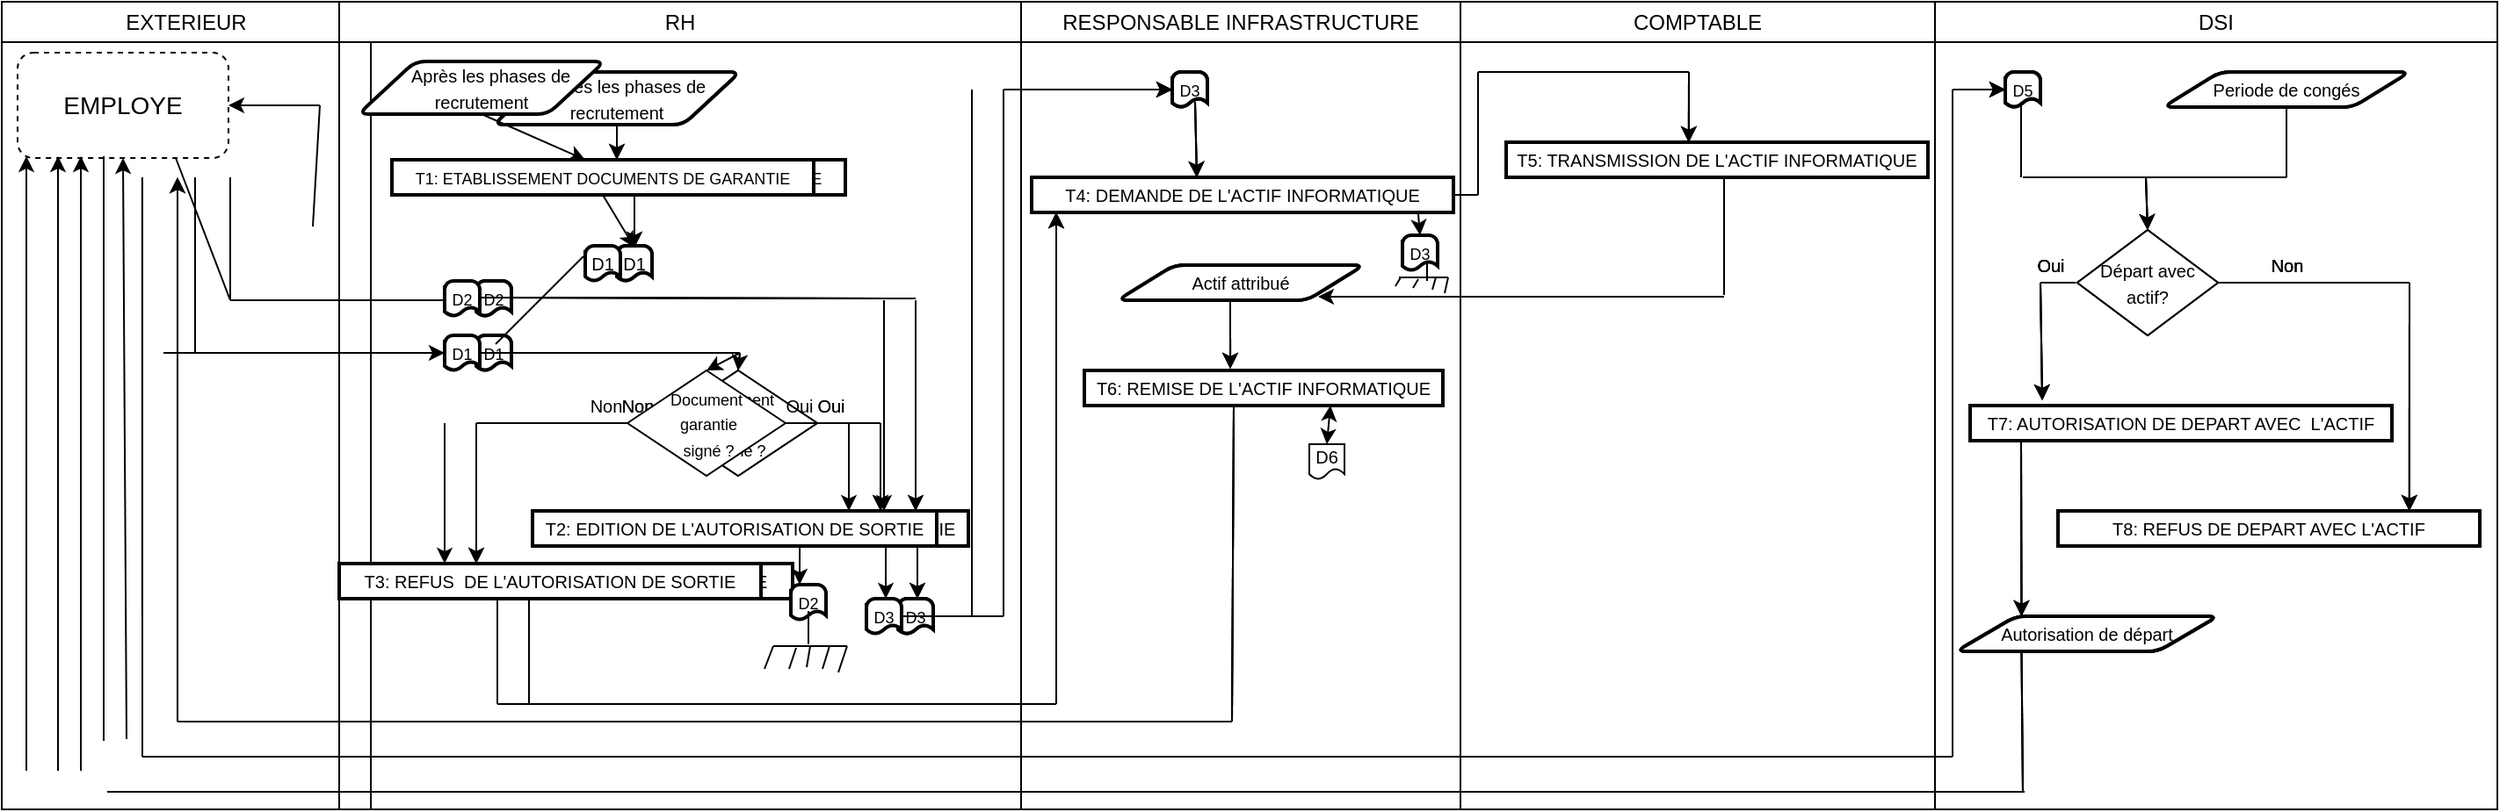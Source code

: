<mxfile version="22.1.2" type="device">
  <diagram id="C5RBs43oDa-KdzZeNtuy" name="Page-1">
    <mxGraphModel dx="1104" dy="516" grid="0" gridSize="10" guides="1" tooltips="1" connect="1" arrows="1" fold="1" page="1" pageScale="1" pageWidth="827" pageHeight="1169" math="0" shadow="0">
      <root>
        <mxCell id="WIyWlLk6GJQsqaUBKTNV-0" />
        <mxCell id="WIyWlLk6GJQsqaUBKTNV-1" parent="WIyWlLk6GJQsqaUBKTNV-0" />
        <mxCell id="fcfBr75-EH2accf7WCkU-4" value="EXTERIEUR" style="swimlane;whiteSpace=wrap;html=1;fontStyle=0" parent="WIyWlLk6GJQsqaUBKTNV-1" vertex="1">
          <mxGeometry x="20" y="140" width="210" height="460" as="geometry" />
        </mxCell>
        <mxCell id="fcfBr75-EH2accf7WCkU-99" value="" style="endArrow=none;html=1;rounded=0;exitX=0.75;exitY=1;exitDx=0;exitDy=0;fontStyle=0" parent="fcfBr75-EH2accf7WCkU-4" edge="1">
          <mxGeometry width="50" height="50" relative="1" as="geometry">
            <mxPoint x="130" y="100" as="sourcePoint" />
            <mxPoint x="130" y="170" as="targetPoint" />
          </mxGeometry>
        </mxCell>
        <mxCell id="fcfBr75-EH2accf7WCkU-100" value="" style="endArrow=none;html=1;rounded=0;fontStyle=0" parent="fcfBr75-EH2accf7WCkU-4" edge="1">
          <mxGeometry width="50" height="50" relative="1" as="geometry">
            <mxPoint x="110" y="200" as="sourcePoint" />
            <mxPoint x="110" y="100" as="targetPoint" />
          </mxGeometry>
        </mxCell>
        <mxCell id="fcfBr75-EH2accf7WCkU-101" value="" style="endArrow=classic;html=1;rounded=0;fontStyle=0" parent="fcfBr75-EH2accf7WCkU-4" edge="1">
          <mxGeometry width="50" height="50" relative="1" as="geometry">
            <mxPoint x="130" y="170" as="sourcePoint" />
            <mxPoint x="270" y="170" as="targetPoint" />
          </mxGeometry>
        </mxCell>
        <mxCell id="fcfBr75-EH2accf7WCkU-154" value="" style="endArrow=classic;html=1;rounded=0;entryX=0.5;entryY=1;entryDx=0;entryDy=0;fontStyle=0" parent="fcfBr75-EH2accf7WCkU-4" edge="1">
          <mxGeometry width="50" height="50" relative="1" as="geometry">
            <mxPoint x="100" y="410" as="sourcePoint" />
            <mxPoint x="100" y="100" as="targetPoint" />
          </mxGeometry>
        </mxCell>
        <mxCell id="fcfBr75-EH2accf7WCkU-155" value="" style="endArrow=none;html=1;rounded=0;fontStyle=0" parent="fcfBr75-EH2accf7WCkU-4" edge="1">
          <mxGeometry width="50" height="50" relative="1" as="geometry">
            <mxPoint x="100" y="410" as="sourcePoint" />
            <mxPoint x="700" y="410" as="targetPoint" />
          </mxGeometry>
        </mxCell>
        <mxCell id="fcfBr75-EH2accf7WCkU-156" value="" style="endArrow=none;html=1;rounded=0;entryX=0.333;entryY=1;entryDx=0;entryDy=0;entryPerimeter=0;fontStyle=0" parent="fcfBr75-EH2accf7WCkU-4" edge="1">
          <mxGeometry width="50" height="50" relative="1" as="geometry">
            <mxPoint x="80" y="430" as="sourcePoint" />
            <mxPoint x="79.96" y="100" as="targetPoint" />
          </mxGeometry>
        </mxCell>
        <mxCell id="fcfBr75-EH2accf7WCkU-157" value="" style="endArrow=none;html=1;rounded=0;fontStyle=0" parent="fcfBr75-EH2accf7WCkU-4" edge="1">
          <mxGeometry width="50" height="50" relative="1" as="geometry">
            <mxPoint x="80" y="430" as="sourcePoint" />
            <mxPoint x="1110" y="430" as="targetPoint" />
          </mxGeometry>
        </mxCell>
        <mxCell id="fcfBr75-EH2accf7WCkU-41" value="RH" style="swimlane;whiteSpace=wrap;html=1;fontStyle=0" parent="WIyWlLk6GJQsqaUBKTNV-1" vertex="1">
          <mxGeometry x="230" y="140" width="370" height="460" as="geometry" />
        </mxCell>
        <mxCell id="fcfBr75-EH2accf7WCkU-51" value="&lt;font style=&quot;font-size: 10px;&quot;&gt;&lt;span&gt;&amp;nbsp; &amp;nbsp; Après les phases de recrutement&lt;/span&gt;&lt;/font&gt;" style="shape=parallelogram;html=1;strokeWidth=2;perimeter=parallelogramPerimeter;whiteSpace=wrap;rounded=1;arcSize=12;size=0.23;fontStyle=0" parent="fcfBr75-EH2accf7WCkU-41" vertex="1">
          <mxGeometry x="70" y="40" width="140" height="30" as="geometry" />
        </mxCell>
        <mxCell id="fcfBr75-EH2accf7WCkU-52" value="&lt;font size=&quot;1&quot; style=&quot;&quot;&gt;&lt;span style=&quot;font-size: 9px;&quot;&gt;T1: ETABLISSEMENT DOCUMENTS DE GARANTIE&lt;/span&gt;&lt;/font&gt;" style="rounded=0;whiteSpace=wrap;html=1;absoluteArcSize=1;arcSize=14;strokeWidth=2;fontStyle=0" parent="fcfBr75-EH2accf7WCkU-41" vertex="1">
          <mxGeometry x="30" y="90" width="240" height="20" as="geometry" />
        </mxCell>
        <mxCell id="fcfBr75-EH2accf7WCkU-55" value="&lt;font style=&quot;font-size: 9px;&quot;&gt;&lt;span&gt;Document&lt;br&gt;&amp;nbsp;garantie&lt;br&gt;&amp;nbsp;signé ?&lt;/span&gt;&lt;/font&gt;" style="rhombus;whiteSpace=wrap;html=1;fontStyle=0" parent="fcfBr75-EH2accf7WCkU-41" vertex="1">
          <mxGeometry x="164" y="210" width="90" height="60" as="geometry" />
        </mxCell>
        <mxCell id="fcfBr75-EH2accf7WCkU-56" value="&lt;font style=&quot;font-size: 10px;&quot;&gt;&lt;span&gt;T2: EDITION DE L&#39;AUTORISATION DE SORTIE&lt;/span&gt;&lt;/font&gt;" style="rounded=0;whiteSpace=wrap;html=1;absoluteArcSize=1;arcSize=14;strokeWidth=2;fontStyle=0" parent="fcfBr75-EH2accf7WCkU-41" vertex="1">
          <mxGeometry x="110" y="290" width="230" height="20" as="geometry" />
        </mxCell>
        <mxCell id="fcfBr75-EH2accf7WCkU-57" value="&lt;font style=&quot;font-size: 10px;&quot;&gt;&lt;span&gt;T3: REFUS&amp;nbsp; DE L&#39;AUTORISATION DE SORTIE&lt;/span&gt;&lt;/font&gt;" style="rounded=0;whiteSpace=wrap;html=1;absoluteArcSize=1;arcSize=14;strokeWidth=2;fontStyle=0" parent="fcfBr75-EH2accf7WCkU-41" vertex="1">
          <mxGeometry y="320" width="240" height="20" as="geometry" />
        </mxCell>
        <mxCell id="fcfBr75-EH2accf7WCkU-66" value="&lt;font style=&quot;font-size: 9px;&quot;&gt;D1&lt;/font&gt;" style="strokeWidth=2;html=1;shape=mxgraph.flowchart.document2;whiteSpace=wrap;size=0.25;fontStyle=0" parent="fcfBr75-EH2accf7WCkU-41" vertex="1">
          <mxGeometry x="60" y="190" width="20" height="20" as="geometry" />
        </mxCell>
        <mxCell id="fcfBr75-EH2accf7WCkU-70" value="&lt;font style=&quot;font-size: 9px;&quot;&gt;&lt;span&gt;D2&lt;/span&gt;&lt;/font&gt;" style="strokeWidth=2;html=1;shape=mxgraph.flowchart.document2;whiteSpace=wrap;size=0.25;fontStyle=0" parent="fcfBr75-EH2accf7WCkU-41" vertex="1">
          <mxGeometry x="60" y="159" width="20" height="20" as="geometry" />
        </mxCell>
        <mxCell id="fcfBr75-EH2accf7WCkU-65" value="&lt;font style=&quot;font-size: 9px;&quot;&gt;D3&lt;/font&gt;" style="strokeWidth=2;html=1;shape=mxgraph.flowchart.document2;whiteSpace=wrap;size=0.25;fontStyle=0" parent="fcfBr75-EH2accf7WCkU-41" vertex="1">
          <mxGeometry x="300" y="340" width="20" height="20" as="geometry" />
        </mxCell>
        <mxCell id="fcfBr75-EH2accf7WCkU-85" value="" style="endArrow=classic;html=1;rounded=0;exitX=0.5;exitY=1;exitDx=0;exitDy=0;fontStyle=0" parent="fcfBr75-EH2accf7WCkU-41" source="fcfBr75-EH2accf7WCkU-51" edge="1">
          <mxGeometry width="50" height="50" relative="1" as="geometry">
            <mxPoint x="160" y="240" as="sourcePoint" />
            <mxPoint x="140" y="90" as="targetPoint" />
          </mxGeometry>
        </mxCell>
        <mxCell id="fcfBr75-EH2accf7WCkU-46" value="&lt;span&gt;&lt;font style=&quot;font-size: 10px;&quot;&gt;D1&lt;/font&gt;&lt;/span&gt;" style="strokeWidth=2;html=1;shape=mxgraph.flowchart.document2;whiteSpace=wrap;size=0.25;fontStyle=0" parent="fcfBr75-EH2accf7WCkU-41" vertex="1">
          <mxGeometry x="140" y="139" width="20" height="20" as="geometry" />
        </mxCell>
        <mxCell id="fcfBr75-EH2accf7WCkU-103" value="" style="endArrow=classic;html=1;rounded=0;entryX=0;entryY=0.5;entryDx=0;entryDy=0;entryPerimeter=0;fontStyle=0" parent="fcfBr75-EH2accf7WCkU-41" target="fcfBr75-EH2accf7WCkU-66" edge="1">
          <mxGeometry width="50" height="50" relative="1" as="geometry">
            <mxPoint x="-100" y="200" as="sourcePoint" />
            <mxPoint x="50" y="200" as="targetPoint" />
          </mxGeometry>
        </mxCell>
        <mxCell id="fcfBr75-EH2accf7WCkU-117" value="&lt;font style=&quot;font-size: 10px;&quot;&gt;&lt;span&gt;Oui&lt;/span&gt;&lt;/font&gt;" style="text;html=1;strokeColor=none;fillColor=none;align=center;verticalAlign=middle;whiteSpace=wrap;rounded=0;fontStyle=0" parent="fcfBr75-EH2accf7WCkU-41" vertex="1">
          <mxGeometry x="254" y="220" width="16" height="20" as="geometry" />
        </mxCell>
        <mxCell id="fcfBr75-EH2accf7WCkU-121" value="&lt;font style=&quot;font-size: 10px;&quot;&gt;&lt;span&gt;Non&lt;/span&gt;&lt;/font&gt;" style="text;html=1;strokeColor=none;fillColor=none;align=center;verticalAlign=middle;whiteSpace=wrap;rounded=0;fontStyle=0" parent="fcfBr75-EH2accf7WCkU-41" vertex="1">
          <mxGeometry x="144" y="220" width="16" height="20" as="geometry" />
        </mxCell>
        <mxCell id="fcfBr75-EH2accf7WCkU-104" value="" style="endArrow=none;html=1;rounded=0;fontStyle=0" parent="fcfBr75-EH2accf7WCkU-41" edge="1">
          <mxGeometry width="50" height="50" relative="1" as="geometry">
            <mxPoint x="80" y="168.5" as="sourcePoint" />
            <mxPoint x="310" y="169" as="targetPoint" />
          </mxGeometry>
        </mxCell>
        <mxCell id="fcfBr75-EH2accf7WCkU-128" value="" style="endArrow=classic;html=1;rounded=0;fontStyle=0" parent="fcfBr75-EH2accf7WCkU-41" edge="1">
          <mxGeometry width="50" height="50" relative="1" as="geometry">
            <mxPoint x="310" y="170" as="sourcePoint" />
            <mxPoint x="310" y="290" as="targetPoint" />
          </mxGeometry>
        </mxCell>
        <mxCell id="fcfBr75-EH2accf7WCkU-112" value="" style="endArrow=classic;html=1;rounded=0;fontStyle=0" parent="fcfBr75-EH2accf7WCkU-41" edge="1">
          <mxGeometry width="50" height="50" relative="1" as="geometry">
            <mxPoint x="290" y="240" as="sourcePoint" />
            <mxPoint x="290" y="290" as="targetPoint" />
          </mxGeometry>
        </mxCell>
        <mxCell id="fcfBr75-EH2accf7WCkU-111" value="" style="endArrow=classic;html=1;rounded=0;entryX=0.25;entryY=0;entryDx=0;entryDy=0;fontStyle=0" parent="fcfBr75-EH2accf7WCkU-41" target="fcfBr75-EH2accf7WCkU-57" edge="1">
          <mxGeometry width="50" height="50" relative="1" as="geometry">
            <mxPoint x="60" y="240" as="sourcePoint" />
            <mxPoint x="59" y="320" as="targetPoint" />
          </mxGeometry>
        </mxCell>
        <mxCell id="fcfBr75-EH2accf7WCkU-137" value="" style="endArrow=classic;html=1;rounded=0;fontStyle=0" parent="fcfBr75-EH2accf7WCkU-41" edge="1">
          <mxGeometry width="50" height="50" relative="1" as="geometry">
            <mxPoint x="311" y="310" as="sourcePoint" />
            <mxPoint x="311" y="340" as="targetPoint" />
          </mxGeometry>
        </mxCell>
        <mxCell id="fcfBr75-EH2accf7WCkU-138" value="" style="endArrow=none;html=1;rounded=0;exitX=1;exitY=0.5;exitDx=0;exitDy=0;exitPerimeter=0;fontStyle=0" parent="fcfBr75-EH2accf7WCkU-41" source="fcfBr75-EH2accf7WCkU-65" edge="1">
          <mxGeometry width="50" height="50" relative="1" as="geometry">
            <mxPoint x="360" y="350" as="sourcePoint" />
            <mxPoint x="360" y="350" as="targetPoint" />
          </mxGeometry>
        </mxCell>
        <mxCell id="fcfBr75-EH2accf7WCkU-139" value="" style="endArrow=none;html=1;rounded=0;fontStyle=0" parent="fcfBr75-EH2accf7WCkU-41" edge="1">
          <mxGeometry width="50" height="50" relative="1" as="geometry">
            <mxPoint x="360" y="350" as="sourcePoint" />
            <mxPoint x="360" y="50" as="targetPoint" />
          </mxGeometry>
        </mxCell>
        <mxCell id="fcfBr75-EH2accf7WCkU-142" value="" style="endArrow=none;html=1;rounded=0;fontStyle=0" parent="fcfBr75-EH2accf7WCkU-41" edge="1">
          <mxGeometry width="50" height="50" relative="1" as="geometry">
            <mxPoint x="90" y="400" as="sourcePoint" />
            <mxPoint x="90" y="340" as="targetPoint" />
          </mxGeometry>
        </mxCell>
        <mxCell id="fcfBr75-EH2accf7WCkU-143" value="" style="endArrow=none;html=1;rounded=0;fontStyle=0" parent="fcfBr75-EH2accf7WCkU-41" edge="1">
          <mxGeometry width="50" height="50" relative="1" as="geometry">
            <mxPoint x="90" y="400" as="sourcePoint" />
            <mxPoint x="390" y="400" as="targetPoint" />
          </mxGeometry>
        </mxCell>
        <mxCell id="fcfBr75-EH2accf7WCkU-42" value="RESPONSABLE INFRASTRUCTURE" style="swimlane;whiteSpace=wrap;html=1;fontStyle=0" parent="WIyWlLk6GJQsqaUBKTNV-1" vertex="1">
          <mxGeometry x="600" y="140" width="250" height="460" as="geometry" />
        </mxCell>
        <mxCell id="fcfBr75-EH2accf7WCkU-72" value="&lt;font style=&quot;font-size: 9px;&quot;&gt;&lt;span&gt;D3&lt;/span&gt;&lt;/font&gt;" style="strokeWidth=2;html=1;shape=mxgraph.flowchart.document2;whiteSpace=wrap;size=0.25;fontStyle=0" parent="fcfBr75-EH2accf7WCkU-42" vertex="1">
          <mxGeometry x="86" y="40" width="20" height="20" as="geometry" />
        </mxCell>
        <mxCell id="fcfBr75-EH2accf7WCkU-58" value="&lt;font style=&quot;font-size: 10px;&quot;&gt;&lt;span&gt;T4: DEMANDE DE L&#39;ACTIF INFORMATIQUE&lt;/span&gt;&lt;/font&gt;" style="rounded=0;whiteSpace=wrap;html=1;absoluteArcSize=1;arcSize=14;strokeWidth=2;fontStyle=0" parent="fcfBr75-EH2accf7WCkU-42" vertex="1">
          <mxGeometry x="6" y="100" width="240" height="20" as="geometry" />
        </mxCell>
        <mxCell id="fcfBr75-EH2accf7WCkU-76" value="&lt;span style=&quot;font-size: 10px;&quot;&gt;&lt;span&gt;Actif attribué&lt;/span&gt;&lt;/span&gt;" style="shape=parallelogram;html=1;strokeWidth=2;perimeter=parallelogramPerimeter;whiteSpace=wrap;rounded=1;arcSize=12;size=0.23;fontStyle=0" parent="fcfBr75-EH2accf7WCkU-42" vertex="1">
          <mxGeometry x="55" y="150" width="140" height="20" as="geometry" />
        </mxCell>
        <mxCell id="fcfBr75-EH2accf7WCkU-78" value="&lt;font style=&quot;font-size: 10px;&quot;&gt;&lt;span&gt;T6: REMISE DE L;ACTIF INFORMATIQUE&lt;/span&gt;&lt;/font&gt;" style="rounded=0;whiteSpace=wrap;html=1;absoluteArcSize=1;arcSize=14;strokeWidth=2;fontStyle=0" parent="fcfBr75-EH2accf7WCkU-42" vertex="1">
          <mxGeometry x="36" y="210" width="204" height="20" as="geometry" />
        </mxCell>
        <mxCell id="fcfBr75-EH2accf7WCkU-140" value="" style="endArrow=classic;html=1;rounded=0;entryX=0;entryY=0.5;entryDx=0;entryDy=0;entryPerimeter=0;fontStyle=0" parent="fcfBr75-EH2accf7WCkU-42" target="fcfBr75-EH2accf7WCkU-72" edge="1">
          <mxGeometry width="50" height="50" relative="1" as="geometry">
            <mxPoint x="-10" y="50" as="sourcePoint" />
            <mxPoint x="66" y="25" as="targetPoint" />
          </mxGeometry>
        </mxCell>
        <mxCell id="fcfBr75-EH2accf7WCkU-141" value="" style="endArrow=classic;html=1;rounded=0;fontStyle=0" parent="fcfBr75-EH2accf7WCkU-42" edge="1">
          <mxGeometry width="50" height="50" relative="1" as="geometry">
            <mxPoint x="20" y="400" as="sourcePoint" />
            <mxPoint x="20" y="120" as="targetPoint" />
          </mxGeometry>
        </mxCell>
        <mxCell id="fcfBr75-EH2accf7WCkU-145" value="" style="endArrow=classic;html=1;rounded=0;exitX=0.65;exitY=0.95;exitDx=0;exitDy=0;exitPerimeter=0;fontStyle=0" parent="fcfBr75-EH2accf7WCkU-42" edge="1">
          <mxGeometry width="50" height="50" relative="1" as="geometry">
            <mxPoint x="99" y="57" as="sourcePoint" />
            <mxPoint x="100" y="100" as="targetPoint" />
          </mxGeometry>
        </mxCell>
        <mxCell id="fcfBr75-EH2accf7WCkU-152" value="" style="endArrow=classic;html=1;rounded=0;entryX=0.407;entryY=-0.05;entryDx=0;entryDy=0;entryPerimeter=0;fontStyle=0" parent="fcfBr75-EH2accf7WCkU-42" target="fcfBr75-EH2accf7WCkU-78" edge="1">
          <mxGeometry width="50" height="50" relative="1" as="geometry">
            <mxPoint x="119" y="170" as="sourcePoint" />
            <mxPoint x="190" y="180" as="targetPoint" />
          </mxGeometry>
        </mxCell>
        <mxCell id="fcfBr75-EH2accf7WCkU-153" value="" style="endArrow=none;html=1;rounded=0;fontStyle=0" parent="fcfBr75-EH2accf7WCkU-42" edge="1">
          <mxGeometry width="50" height="50" relative="1" as="geometry">
            <mxPoint x="120" y="410" as="sourcePoint" />
            <mxPoint x="121" y="230" as="targetPoint" />
          </mxGeometry>
        </mxCell>
        <mxCell id="fcfBr75-EH2accf7WCkU-43" value="COMPTABLE" style="swimlane;whiteSpace=wrap;html=1;fontStyle=0" parent="WIyWlLk6GJQsqaUBKTNV-1" vertex="1">
          <mxGeometry x="850" y="140" width="270" height="460" as="geometry" />
        </mxCell>
        <mxCell id="fcfBr75-EH2accf7WCkU-77" value="&lt;font style=&quot;font-size: 10px;&quot;&gt;&lt;span&gt;T5: TRANSMISSION DE L&#39;ACTIF INFORMATIQUE&lt;/span&gt;&lt;/font&gt;" style="rounded=0;whiteSpace=wrap;html=1;absoluteArcSize=1;arcSize=14;strokeWidth=2;fontStyle=0" parent="fcfBr75-EH2accf7WCkU-43" vertex="1">
          <mxGeometry x="26" y="80" width="240" height="20" as="geometry" />
        </mxCell>
        <mxCell id="fcfBr75-EH2accf7WCkU-146" value="" style="endArrow=none;html=1;rounded=0;exitX=1;exitY=0.5;exitDx=0;exitDy=0;fontStyle=0" parent="fcfBr75-EH2accf7WCkU-43" source="fcfBr75-EH2accf7WCkU-58" edge="1">
          <mxGeometry width="50" height="50" relative="1" as="geometry">
            <mxPoint x="10" y="190" as="sourcePoint" />
            <mxPoint x="10" y="110" as="targetPoint" />
          </mxGeometry>
        </mxCell>
        <mxCell id="fcfBr75-EH2accf7WCkU-147" value="" style="endArrow=none;html=1;rounded=0;fontStyle=0" parent="fcfBr75-EH2accf7WCkU-43" edge="1">
          <mxGeometry width="50" height="50" relative="1" as="geometry">
            <mxPoint x="10" y="110" as="sourcePoint" />
            <mxPoint x="10" y="40" as="targetPoint" />
          </mxGeometry>
        </mxCell>
        <mxCell id="fcfBr75-EH2accf7WCkU-148" value="" style="endArrow=none;html=1;rounded=0;fontStyle=0" parent="fcfBr75-EH2accf7WCkU-43" edge="1">
          <mxGeometry width="50" height="50" relative="1" as="geometry">
            <mxPoint x="10" y="40" as="sourcePoint" />
            <mxPoint x="130" y="40" as="targetPoint" />
          </mxGeometry>
        </mxCell>
        <mxCell id="fcfBr75-EH2accf7WCkU-149" value="" style="endArrow=classic;html=1;rounded=0;entryX=0.433;entryY=0;entryDx=0;entryDy=0;entryPerimeter=0;fontStyle=0" parent="fcfBr75-EH2accf7WCkU-43" target="fcfBr75-EH2accf7WCkU-77" edge="1">
          <mxGeometry width="50" height="50" relative="1" as="geometry">
            <mxPoint x="130" y="40" as="sourcePoint" />
            <mxPoint x="190" y="20" as="targetPoint" />
          </mxGeometry>
        </mxCell>
        <mxCell id="fcfBr75-EH2accf7WCkU-44" value="DSI" style="swimlane;whiteSpace=wrap;html=1;fontStyle=0" parent="WIyWlLk6GJQsqaUBKTNV-1" vertex="1">
          <mxGeometry x="1120" y="140" width="320" height="460" as="geometry" />
        </mxCell>
        <mxCell id="fcfBr75-EH2accf7WCkU-80" value="&lt;span style=&quot;font-size: 10px;&quot;&gt;&lt;span&gt;Periode de congés&lt;/span&gt;&lt;/span&gt;" style="shape=parallelogram;html=1;strokeWidth=2;perimeter=parallelogramPerimeter;whiteSpace=wrap;rounded=1;arcSize=12;size=0.23;fontStyle=0" parent="fcfBr75-EH2accf7WCkU-44" vertex="1">
          <mxGeometry x="130" y="40" width="140" height="20" as="geometry" />
        </mxCell>
        <mxCell id="fcfBr75-EH2accf7WCkU-81" value="&lt;font size=&quot;1&quot;&gt;&lt;span&gt;Départ avec actif?&lt;/span&gt;&lt;/font&gt;" style="rhombus;whiteSpace=wrap;html=1;fontStyle=0" parent="fcfBr75-EH2accf7WCkU-44" vertex="1">
          <mxGeometry x="81" y="130" width="80" height="60" as="geometry" />
        </mxCell>
        <mxCell id="fcfBr75-EH2accf7WCkU-63" value="&lt;font style=&quot;font-size: 9px;&quot;&gt;&lt;span&gt;D5&lt;/span&gt;&lt;/font&gt;" style="strokeWidth=2;html=1;shape=mxgraph.flowchart.document2;whiteSpace=wrap;size=0.25;fontStyle=0" parent="fcfBr75-EH2accf7WCkU-44" vertex="1">
          <mxGeometry x="40" y="40" width="20" height="20" as="geometry" />
        </mxCell>
        <mxCell id="fcfBr75-EH2accf7WCkU-82" value="&lt;span style=&quot;&quot;&gt;&lt;font style=&quot;font-size: 10px;&quot;&gt;T7: AUTORISATION DE DEPART AVEC&amp;nbsp; L&#39;ACTIF&lt;/font&gt;&lt;/span&gt;" style="rounded=0;whiteSpace=wrap;html=1;absoluteArcSize=1;arcSize=14;strokeWidth=2;fontStyle=0" parent="fcfBr75-EH2accf7WCkU-44" vertex="1">
          <mxGeometry x="20" y="230" width="240" height="20" as="geometry" />
        </mxCell>
        <mxCell id="fcfBr75-EH2accf7WCkU-83" value="&lt;font style=&quot;font-size: 10px;&quot;&gt;&lt;span&gt;T8: REFUS DE DEPART AVEC L&#39;ACTIF&lt;/span&gt;&lt;/font&gt;" style="rounded=0;whiteSpace=wrap;html=1;absoluteArcSize=1;arcSize=14;strokeWidth=2;fontStyle=0" parent="fcfBr75-EH2accf7WCkU-44" vertex="1">
          <mxGeometry x="70" y="290" width="240" height="20" as="geometry" />
        </mxCell>
        <mxCell id="fcfBr75-EH2accf7WCkU-158" value="" style="endArrow=classic;html=1;rounded=0;entryX=0;entryY=0.5;entryDx=0;entryDy=0;entryPerimeter=0;fontStyle=0" parent="fcfBr75-EH2accf7WCkU-44" target="fcfBr75-EH2accf7WCkU-63" edge="1">
          <mxGeometry width="50" height="50" relative="1" as="geometry">
            <mxPoint x="10" y="50" as="sourcePoint" />
            <mxPoint x="120" y="260" as="targetPoint" />
          </mxGeometry>
        </mxCell>
        <mxCell id="fcfBr75-EH2accf7WCkU-166" value="" style="endArrow=none;html=1;rounded=0;entryX=0.45;entryY=0.85;entryDx=0;entryDy=0;entryPerimeter=0;fontStyle=0" parent="fcfBr75-EH2accf7WCkU-44" target="fcfBr75-EH2accf7WCkU-63" edge="1">
          <mxGeometry width="50" height="50" relative="1" as="geometry">
            <mxPoint x="49" y="100" as="sourcePoint" />
            <mxPoint x="80" y="100" as="targetPoint" />
          </mxGeometry>
        </mxCell>
        <mxCell id="fcfBr75-EH2accf7WCkU-167" value="" style="endArrow=none;html=1;rounded=0;fontStyle=0" parent="fcfBr75-EH2accf7WCkU-44" edge="1">
          <mxGeometry width="50" height="50" relative="1" as="geometry">
            <mxPoint x="120" y="100" as="sourcePoint" />
            <mxPoint x="200" y="100" as="targetPoint" />
          </mxGeometry>
        </mxCell>
        <mxCell id="fcfBr75-EH2accf7WCkU-174" value="&lt;span&gt;&lt;font style=&quot;font-size: 10px;&quot;&gt;Oui&lt;/font&gt;&lt;/span&gt;" style="text;html=1;strokeColor=none;fillColor=none;align=center;verticalAlign=middle;whiteSpace=wrap;rounded=0;fontStyle=0" parent="fcfBr75-EH2accf7WCkU-44" vertex="1">
          <mxGeometry x="51" y="140" width="30" height="20" as="geometry" />
        </mxCell>
        <mxCell id="fcfBr75-EH2accf7WCkU-175" value="&lt;span&gt;&lt;font style=&quot;font-size: 10px;&quot;&gt;Non&lt;/font&gt;&lt;/span&gt;" style="text;html=1;strokeColor=none;fillColor=none;align=center;verticalAlign=middle;whiteSpace=wrap;rounded=0;fontStyle=0" parent="fcfBr75-EH2accf7WCkU-44" vertex="1">
          <mxGeometry x="190.5" y="140" width="19" height="20" as="geometry" />
        </mxCell>
        <mxCell id="fcfBr75-EH2accf7WCkU-178" value="" style="endArrow=none;html=1;rounded=0;fontStyle=0" parent="fcfBr75-EH2accf7WCkU-44" edge="1">
          <mxGeometry width="50" height="50" relative="1" as="geometry">
            <mxPoint x="-1040" y="450" as="sourcePoint" />
            <mxPoint x="51" y="450" as="targetPoint" />
          </mxGeometry>
        </mxCell>
        <mxCell id="fcfBr75-EH2accf7WCkU-180" value="&lt;span style=&quot;font-size: 10px;&quot;&gt;&lt;span&gt;Autorisation de départ&lt;/span&gt;&lt;/span&gt;" style="shape=parallelogram;html=1;strokeWidth=2;perimeter=parallelogramPerimeter;whiteSpace=wrap;rounded=1;arcSize=12;size=0.23;fontStyle=0" parent="fcfBr75-EH2accf7WCkU-44" vertex="1">
          <mxGeometry x="12" y="350" width="149" height="20" as="geometry" />
        </mxCell>
        <mxCell id="fcfBr75-EH2accf7WCkU-182" value="" style="endArrow=classic;html=1;rounded=0;entryX=0.25;entryY=0;entryDx=0;entryDy=0;fontStyle=0" parent="fcfBr75-EH2accf7WCkU-44" target="fcfBr75-EH2accf7WCkU-180" edge="1">
          <mxGeometry width="50" height="50" relative="1" as="geometry">
            <mxPoint x="49" y="250" as="sourcePoint" />
            <mxPoint x="130" y="250" as="targetPoint" />
          </mxGeometry>
        </mxCell>
        <mxCell id="fcfBr75-EH2accf7WCkU-183" value="" style="endArrow=none;html=1;rounded=0;entryX=0.25;entryY=1;entryDx=0;entryDy=0;fontStyle=0" parent="fcfBr75-EH2accf7WCkU-44" target="fcfBr75-EH2accf7WCkU-180" edge="1">
          <mxGeometry width="50" height="50" relative="1" as="geometry">
            <mxPoint x="50" y="450" as="sourcePoint" />
            <mxPoint x="150" y="380" as="targetPoint" />
          </mxGeometry>
        </mxCell>
        <mxCell id="fcfBr75-EH2accf7WCkU-92" value="" style="endArrow=classic;html=1;rounded=0;exitX=0.5;exitY=1;exitDx=0;exitDy=0;fontStyle=0" parent="WIyWlLk6GJQsqaUBKTNV-1" source="fcfBr75-EH2accf7WCkU-52" edge="1">
          <mxGeometry width="50" height="50" relative="1" as="geometry">
            <mxPoint x="380" y="410" as="sourcePoint" />
            <mxPoint x="380" y="280" as="targetPoint" />
          </mxGeometry>
        </mxCell>
        <mxCell id="fcfBr75-EH2accf7WCkU-105" value="" style="endArrow=none;html=1;rounded=0;exitX=1;exitY=0.5;exitDx=0;exitDy=0;exitPerimeter=0;fontStyle=0" parent="WIyWlLk6GJQsqaUBKTNV-1" source="fcfBr75-EH2accf7WCkU-66" edge="1">
          <mxGeometry width="50" height="50" relative="1" as="geometry">
            <mxPoint x="330" y="340" as="sourcePoint" />
            <mxPoint x="440" y="340" as="targetPoint" />
          </mxGeometry>
        </mxCell>
        <mxCell id="fcfBr75-EH2accf7WCkU-109" value="" style="endArrow=none;html=1;rounded=0;entryX=0;entryY=0.5;entryDx=0;entryDy=0;fontStyle=0" parent="WIyWlLk6GJQsqaUBKTNV-1" target="fcfBr75-EH2accf7WCkU-55" edge="1">
          <mxGeometry width="50" height="50" relative="1" as="geometry">
            <mxPoint x="290" y="380" as="sourcePoint" />
            <mxPoint x="410" y="390" as="targetPoint" />
          </mxGeometry>
        </mxCell>
        <mxCell id="fcfBr75-EH2accf7WCkU-110" value="" style="endArrow=none;html=1;rounded=0;entryX=1;entryY=0.5;entryDx=0;entryDy=0;fontStyle=0" parent="WIyWlLk6GJQsqaUBKTNV-1" target="fcfBr75-EH2accf7WCkU-55" edge="1">
          <mxGeometry width="50" height="50" relative="1" as="geometry">
            <mxPoint x="520" y="380" as="sourcePoint" />
            <mxPoint x="430" y="360" as="targetPoint" />
          </mxGeometry>
        </mxCell>
        <mxCell id="fcfBr75-EH2accf7WCkU-130" value="" style="endArrow=classic;html=1;rounded=0;entryX=0.5;entryY=0;entryDx=0;entryDy=0;fontStyle=0" parent="WIyWlLk6GJQsqaUBKTNV-1" target="fcfBr75-EH2accf7WCkU-55" edge="1">
          <mxGeometry width="50" height="50" relative="1" as="geometry">
            <mxPoint x="440" y="340" as="sourcePoint" />
            <mxPoint x="520" y="320" as="targetPoint" />
          </mxGeometry>
        </mxCell>
        <mxCell id="fcfBr75-EH2accf7WCkU-150" value="" style="endArrow=none;html=1;rounded=0;fontStyle=0" parent="WIyWlLk6GJQsqaUBKTNV-1" edge="1">
          <mxGeometry width="50" height="50" relative="1" as="geometry">
            <mxPoint x="1000" y="300" as="sourcePoint" />
            <mxPoint x="1000" y="240" as="targetPoint" />
          </mxGeometry>
        </mxCell>
        <mxCell id="fcfBr75-EH2accf7WCkU-160" value="" style="endArrow=none;html=1;rounded=0;fontStyle=0" parent="WIyWlLk6GJQsqaUBKTNV-1" edge="1">
          <mxGeometry width="50" height="50" relative="1" as="geometry">
            <mxPoint x="1130" y="570" as="sourcePoint" />
            <mxPoint x="1130" y="190" as="targetPoint" />
          </mxGeometry>
        </mxCell>
        <mxCell id="fcfBr75-EH2accf7WCkU-165" value="" style="endArrow=none;html=1;rounded=0;entryX=0.5;entryY=1;entryDx=0;entryDy=0;fontStyle=0" parent="WIyWlLk6GJQsqaUBKTNV-1" target="fcfBr75-EH2accf7WCkU-80" edge="1">
          <mxGeometry width="50" height="50" relative="1" as="geometry">
            <mxPoint x="1320" y="240" as="sourcePoint" />
            <mxPoint x="1150" y="320" as="targetPoint" />
          </mxGeometry>
        </mxCell>
        <mxCell id="fcfBr75-EH2accf7WCkU-168" value="" style="endArrow=none;html=1;rounded=0;fontStyle=0" parent="WIyWlLk6GJQsqaUBKTNV-1" edge="1">
          <mxGeometry width="50" height="50" relative="1" as="geometry">
            <mxPoint x="1170" y="240" as="sourcePoint" />
            <mxPoint x="1240" y="240" as="targetPoint" />
          </mxGeometry>
        </mxCell>
        <mxCell id="fcfBr75-EH2accf7WCkU-169" value="" style="endArrow=classic;html=1;rounded=0;entryX=0.5;entryY=0;entryDx=0;entryDy=0;fontStyle=0" parent="WIyWlLk6GJQsqaUBKTNV-1" target="fcfBr75-EH2accf7WCkU-81" edge="1">
          <mxGeometry width="50" height="50" relative="1" as="geometry">
            <mxPoint x="1240" y="240" as="sourcePoint" />
            <mxPoint x="1150" y="320" as="targetPoint" />
          </mxGeometry>
        </mxCell>
        <mxCell id="fcfBr75-EH2accf7WCkU-170" value="" style="endArrow=none;html=1;rounded=0;entryX=1;entryY=0.5;entryDx=0;entryDy=0;fontStyle=0" parent="WIyWlLk6GJQsqaUBKTNV-1" target="fcfBr75-EH2accf7WCkU-81" edge="1">
          <mxGeometry width="50" height="50" relative="1" as="geometry">
            <mxPoint x="1390" y="300" as="sourcePoint" />
            <mxPoint x="1270" y="320" as="targetPoint" />
          </mxGeometry>
        </mxCell>
        <mxCell id="fcfBr75-EH2accf7WCkU-171" value="" style="endArrow=none;html=1;rounded=0;fontStyle=0" parent="WIyWlLk6GJQsqaUBKTNV-1" edge="1">
          <mxGeometry width="50" height="50" relative="1" as="geometry">
            <mxPoint x="1180" y="300" as="sourcePoint" />
            <mxPoint x="1200" y="300" as="targetPoint" />
          </mxGeometry>
        </mxCell>
        <mxCell id="fcfBr75-EH2accf7WCkU-172" value="" style="endArrow=classic;html=1;rounded=0;entryX=0.171;entryY=-0.15;entryDx=0;entryDy=0;entryPerimeter=0;fontStyle=0" parent="WIyWlLk6GJQsqaUBKTNV-1" target="fcfBr75-EH2accf7WCkU-82" edge="1">
          <mxGeometry width="50" height="50" relative="1" as="geometry">
            <mxPoint x="1180" y="300" as="sourcePoint" />
            <mxPoint x="1270" y="320" as="targetPoint" />
          </mxGeometry>
        </mxCell>
        <mxCell id="fcfBr75-EH2accf7WCkU-173" value="" style="endArrow=classic;html=1;rounded=0;entryX=0.833;entryY=0;entryDx=0;entryDy=0;entryPerimeter=0;fontStyle=0" parent="WIyWlLk6GJQsqaUBKTNV-1" target="fcfBr75-EH2accf7WCkU-83" edge="1">
          <mxGeometry width="50" height="50" relative="1" as="geometry">
            <mxPoint x="1390" y="300" as="sourcePoint" />
            <mxPoint x="1270" y="320" as="targetPoint" />
          </mxGeometry>
        </mxCell>
        <mxCell id="fcfBr75-EH2accf7WCkU-184" value="Couche non nommée" parent="WIyWlLk6GJQsqaUBKTNV-0" />
        <mxCell id="fcfBr75-EH2accf7WCkU-185" value="EXTERIEUR" style="swimlane;whiteSpace=wrap;html=1;fontStyle=0" parent="fcfBr75-EH2accf7WCkU-184" vertex="1">
          <mxGeometry x="20" y="140" width="210" height="460" as="geometry" />
        </mxCell>
        <mxCell id="fcfBr75-EH2accf7WCkU-187" value="" style="endArrow=none;html=1;rounded=0;exitX=0.75;exitY=1;exitDx=0;exitDy=0;fontStyle=0" parent="fcfBr75-EH2accf7WCkU-185" edge="1">
          <mxGeometry width="50" height="50" relative="1" as="geometry">
            <mxPoint x="130" y="100" as="sourcePoint" />
            <mxPoint x="130" y="170" as="targetPoint" />
          </mxGeometry>
        </mxCell>
        <mxCell id="fcfBr75-EH2accf7WCkU-188" value="" style="endArrow=none;html=1;rounded=0;fontStyle=0" parent="fcfBr75-EH2accf7WCkU-185" edge="1">
          <mxGeometry width="50" height="50" relative="1" as="geometry">
            <mxPoint x="110" y="200" as="sourcePoint" />
            <mxPoint x="110" y="100" as="targetPoint" />
          </mxGeometry>
        </mxCell>
        <mxCell id="fcfBr75-EH2accf7WCkU-189" value="" style="endArrow=classic;html=1;rounded=0;fontStyle=0" parent="fcfBr75-EH2accf7WCkU-185" edge="1">
          <mxGeometry width="50" height="50" relative="1" as="geometry">
            <mxPoint x="130" y="170" as="sourcePoint" />
            <mxPoint x="270" y="170" as="targetPoint" />
          </mxGeometry>
        </mxCell>
        <mxCell id="fcfBr75-EH2accf7WCkU-190" value="" style="endArrow=classic;html=1;rounded=0;entryX=0.5;entryY=1;entryDx=0;entryDy=0;fontStyle=0" parent="fcfBr75-EH2accf7WCkU-185" edge="1">
          <mxGeometry width="50" height="50" relative="1" as="geometry">
            <mxPoint x="100" y="410" as="sourcePoint" />
            <mxPoint x="100" y="100" as="targetPoint" />
          </mxGeometry>
        </mxCell>
        <mxCell id="fcfBr75-EH2accf7WCkU-191" value="" style="endArrow=none;html=1;rounded=0;fontStyle=0" parent="fcfBr75-EH2accf7WCkU-185" edge="1">
          <mxGeometry width="50" height="50" relative="1" as="geometry">
            <mxPoint x="100" y="410" as="sourcePoint" />
            <mxPoint x="700" y="410" as="targetPoint" />
          </mxGeometry>
        </mxCell>
        <mxCell id="fcfBr75-EH2accf7WCkU-192" value="" style="endArrow=none;html=1;rounded=0;entryX=0.333;entryY=1;entryDx=0;entryDy=0;entryPerimeter=0;fontStyle=0" parent="fcfBr75-EH2accf7WCkU-185" edge="1">
          <mxGeometry width="50" height="50" relative="1" as="geometry">
            <mxPoint x="80" y="430" as="sourcePoint" />
            <mxPoint x="79.96" y="100" as="targetPoint" />
          </mxGeometry>
        </mxCell>
        <mxCell id="fcfBr75-EH2accf7WCkU-193" value="" style="endArrow=none;html=1;rounded=0;fontStyle=0" parent="fcfBr75-EH2accf7WCkU-185" edge="1">
          <mxGeometry width="50" height="50" relative="1" as="geometry">
            <mxPoint x="80" y="430" as="sourcePoint" />
            <mxPoint x="1110" y="430" as="targetPoint" />
          </mxGeometry>
        </mxCell>
        <mxCell id="fcfBr75-EH2accf7WCkU-268" value="&lt;span&gt;&lt;font style=&quot;font-size: 14px;&quot;&gt;EMPLOYE&lt;/font&gt;&lt;/span&gt;" style="rounded=1;whiteSpace=wrap;html=1;dashed=1;fontStyle=0" parent="fcfBr75-EH2accf7WCkU-185" vertex="1">
          <mxGeometry x="9" y="29" width="120" height="60" as="geometry" />
        </mxCell>
        <mxCell id="fcfBr75-EH2accf7WCkU-194" value="RH" style="swimlane;whiteSpace=wrap;html=1;fontStyle=0" parent="fcfBr75-EH2accf7WCkU-184" vertex="1">
          <mxGeometry x="230" y="140" width="370" height="460" as="geometry" />
        </mxCell>
        <mxCell id="fcfBr75-EH2accf7WCkU-195" value="&lt;font style=&quot;font-size: 10px;&quot;&gt;&lt;span&gt;&amp;nbsp; &amp;nbsp; Après les phases de recrutement&lt;/span&gt;&lt;/font&gt;" style="shape=parallelogram;html=1;strokeWidth=2;perimeter=parallelogramPerimeter;whiteSpace=wrap;rounded=1;arcSize=12;size=0.23;fontStyle=0" parent="fcfBr75-EH2accf7WCkU-194" vertex="1">
          <mxGeometry x="70" y="40" width="140" height="30" as="geometry" />
        </mxCell>
        <mxCell id="fcfBr75-EH2accf7WCkU-196" value="&lt;font size=&quot;1&quot; style=&quot;&quot;&gt;&lt;span style=&quot;font-size: 9px;&quot;&gt;T1: ETABLISSEMENT DOCUMENTS DE GARANTIE&lt;/span&gt;&lt;/font&gt;" style="rounded=0;whiteSpace=wrap;html=1;absoluteArcSize=1;arcSize=14;strokeWidth=2;fontStyle=0" parent="fcfBr75-EH2accf7WCkU-194" vertex="1">
          <mxGeometry x="30" y="90" width="240" height="20" as="geometry" />
        </mxCell>
        <mxCell id="fcfBr75-EH2accf7WCkU-197" value="&lt;font style=&quot;font-size: 9px;&quot;&gt;&lt;span&gt;Document&lt;br&gt;&amp;nbsp;garantie&lt;br&gt;&amp;nbsp;signé ?&lt;/span&gt;&lt;/font&gt;" style="rhombus;whiteSpace=wrap;html=1;fontStyle=0" parent="fcfBr75-EH2accf7WCkU-194" vertex="1">
          <mxGeometry x="164" y="210" width="90" height="60" as="geometry" />
        </mxCell>
        <mxCell id="fcfBr75-EH2accf7WCkU-198" value="&lt;font style=&quot;font-size: 10px;&quot;&gt;&lt;span&gt;T2: EDITION DE L&#39;AUTORISATION DE SORTIE&lt;/span&gt;&lt;/font&gt;" style="rounded=0;whiteSpace=wrap;html=1;absoluteArcSize=1;arcSize=14;strokeWidth=2;fontStyle=0" parent="fcfBr75-EH2accf7WCkU-194" vertex="1">
          <mxGeometry x="110" y="290" width="230" height="20" as="geometry" />
        </mxCell>
        <mxCell id="fcfBr75-EH2accf7WCkU-199" value="&lt;font style=&quot;font-size: 10px;&quot;&gt;&lt;span&gt;T3: REFUS&amp;nbsp; DE L&#39;AUTORISATION DE SORTIE&lt;/span&gt;&lt;/font&gt;" style="rounded=0;whiteSpace=wrap;html=1;absoluteArcSize=1;arcSize=14;strokeWidth=2;fontStyle=0" parent="fcfBr75-EH2accf7WCkU-194" vertex="1">
          <mxGeometry y="320" width="240" height="20" as="geometry" />
        </mxCell>
        <mxCell id="fcfBr75-EH2accf7WCkU-200" value="&lt;font style=&quot;font-size: 9px;&quot;&gt;D1&lt;/font&gt;" style="strokeWidth=2;html=1;shape=mxgraph.flowchart.document2;whiteSpace=wrap;size=0.25;fontStyle=0" parent="fcfBr75-EH2accf7WCkU-194" vertex="1">
          <mxGeometry x="60" y="190" width="20" height="20" as="geometry" />
        </mxCell>
        <mxCell id="fcfBr75-EH2accf7WCkU-201" value="&lt;font style=&quot;font-size: 9px;&quot;&gt;&lt;span&gt;D2&lt;/span&gt;&lt;/font&gt;" style="strokeWidth=2;html=1;shape=mxgraph.flowchart.document2;whiteSpace=wrap;size=0.25;fontStyle=0" parent="fcfBr75-EH2accf7WCkU-194" vertex="1">
          <mxGeometry x="60" y="159" width="20" height="20" as="geometry" />
        </mxCell>
        <mxCell id="fcfBr75-EH2accf7WCkU-202" value="&lt;font style=&quot;font-size: 9px;&quot;&gt;D3&lt;/font&gt;" style="strokeWidth=2;html=1;shape=mxgraph.flowchart.document2;whiteSpace=wrap;size=0.25;fontStyle=0" parent="fcfBr75-EH2accf7WCkU-194" vertex="1">
          <mxGeometry x="300" y="340" width="20" height="20" as="geometry" />
        </mxCell>
        <mxCell id="fcfBr75-EH2accf7WCkU-203" value="" style="endArrow=classic;html=1;rounded=0;exitX=0.5;exitY=1;exitDx=0;exitDy=0;fontStyle=0" parent="fcfBr75-EH2accf7WCkU-194" source="fcfBr75-EH2accf7WCkU-195" edge="1">
          <mxGeometry width="50" height="50" relative="1" as="geometry">
            <mxPoint x="160" y="240" as="sourcePoint" />
            <mxPoint x="140" y="90" as="targetPoint" />
          </mxGeometry>
        </mxCell>
        <mxCell id="fcfBr75-EH2accf7WCkU-204" value="&lt;span&gt;&lt;font style=&quot;font-size: 10px;&quot;&gt;D1&lt;/font&gt;&lt;/span&gt;" style="strokeWidth=2;html=1;shape=mxgraph.flowchart.document2;whiteSpace=wrap;size=0.25;fontStyle=0" parent="fcfBr75-EH2accf7WCkU-194" vertex="1">
          <mxGeometry x="140" y="139" width="20" height="20" as="geometry" />
        </mxCell>
        <mxCell id="fcfBr75-EH2accf7WCkU-205" value="" style="endArrow=classic;html=1;rounded=0;entryX=0;entryY=0.5;entryDx=0;entryDy=0;entryPerimeter=0;fontStyle=0" parent="fcfBr75-EH2accf7WCkU-194" target="fcfBr75-EH2accf7WCkU-200" edge="1">
          <mxGeometry width="50" height="50" relative="1" as="geometry">
            <mxPoint x="-100" y="200" as="sourcePoint" />
            <mxPoint x="50" y="200" as="targetPoint" />
          </mxGeometry>
        </mxCell>
        <mxCell id="fcfBr75-EH2accf7WCkU-206" value="&lt;font style=&quot;font-size: 10px;&quot;&gt;&lt;span&gt;Oui&lt;/span&gt;&lt;/font&gt;" style="text;html=1;strokeColor=none;fillColor=none;align=center;verticalAlign=middle;whiteSpace=wrap;rounded=0;fontStyle=0" parent="fcfBr75-EH2accf7WCkU-194" vertex="1">
          <mxGeometry x="254" y="220" width="16" height="20" as="geometry" />
        </mxCell>
        <mxCell id="fcfBr75-EH2accf7WCkU-207" value="&lt;font style=&quot;font-size: 10px;&quot;&gt;&lt;span&gt;Non&lt;/span&gt;&lt;/font&gt;" style="text;html=1;strokeColor=none;fillColor=none;align=center;verticalAlign=middle;whiteSpace=wrap;rounded=0;fontStyle=0" parent="fcfBr75-EH2accf7WCkU-194" vertex="1">
          <mxGeometry x="144" y="220" width="16" height="20" as="geometry" />
        </mxCell>
        <mxCell id="fcfBr75-EH2accf7WCkU-208" value="" style="endArrow=none;html=1;rounded=0;fontStyle=0" parent="fcfBr75-EH2accf7WCkU-194" edge="1">
          <mxGeometry width="50" height="50" relative="1" as="geometry">
            <mxPoint x="80" y="168.5" as="sourcePoint" />
            <mxPoint x="310" y="169" as="targetPoint" />
          </mxGeometry>
        </mxCell>
        <mxCell id="fcfBr75-EH2accf7WCkU-209" value="" style="endArrow=classic;html=1;rounded=0;fontStyle=0" parent="fcfBr75-EH2accf7WCkU-194" edge="1">
          <mxGeometry width="50" height="50" relative="1" as="geometry">
            <mxPoint x="310" y="170" as="sourcePoint" />
            <mxPoint x="310" y="290" as="targetPoint" />
          </mxGeometry>
        </mxCell>
        <mxCell id="fcfBr75-EH2accf7WCkU-210" value="" style="endArrow=classic;html=1;rounded=0;fontStyle=0" parent="fcfBr75-EH2accf7WCkU-194" edge="1">
          <mxGeometry width="50" height="50" relative="1" as="geometry">
            <mxPoint x="290" y="240" as="sourcePoint" />
            <mxPoint x="290" y="290" as="targetPoint" />
          </mxGeometry>
        </mxCell>
        <mxCell id="fcfBr75-EH2accf7WCkU-211" value="" style="endArrow=classic;html=1;rounded=0;entryX=0.25;entryY=0;entryDx=0;entryDy=0;fontStyle=0" parent="fcfBr75-EH2accf7WCkU-194" target="fcfBr75-EH2accf7WCkU-199" edge="1">
          <mxGeometry width="50" height="50" relative="1" as="geometry">
            <mxPoint x="60" y="240" as="sourcePoint" />
            <mxPoint x="59" y="320" as="targetPoint" />
          </mxGeometry>
        </mxCell>
        <mxCell id="fcfBr75-EH2accf7WCkU-212" value="" style="endArrow=classic;html=1;rounded=0;fontStyle=0" parent="fcfBr75-EH2accf7WCkU-194" edge="1">
          <mxGeometry width="50" height="50" relative="1" as="geometry">
            <mxPoint x="311" y="310" as="sourcePoint" />
            <mxPoint x="311" y="340" as="targetPoint" />
          </mxGeometry>
        </mxCell>
        <mxCell id="fcfBr75-EH2accf7WCkU-213" value="" style="endArrow=none;html=1;rounded=0;exitX=1;exitY=0.5;exitDx=0;exitDy=0;exitPerimeter=0;fontStyle=0" parent="fcfBr75-EH2accf7WCkU-194" source="fcfBr75-EH2accf7WCkU-202" edge="1">
          <mxGeometry width="50" height="50" relative="1" as="geometry">
            <mxPoint x="360" y="350" as="sourcePoint" />
            <mxPoint x="360" y="350" as="targetPoint" />
          </mxGeometry>
        </mxCell>
        <mxCell id="fcfBr75-EH2accf7WCkU-214" value="" style="endArrow=none;html=1;rounded=0;fontStyle=0" parent="fcfBr75-EH2accf7WCkU-194" edge="1">
          <mxGeometry width="50" height="50" relative="1" as="geometry">
            <mxPoint x="360" y="350" as="sourcePoint" />
            <mxPoint x="360" y="50" as="targetPoint" />
          </mxGeometry>
        </mxCell>
        <mxCell id="fcfBr75-EH2accf7WCkU-215" value="" style="endArrow=none;html=1;rounded=0;fontStyle=0" parent="fcfBr75-EH2accf7WCkU-194" edge="1">
          <mxGeometry width="50" height="50" relative="1" as="geometry">
            <mxPoint x="90" y="400" as="sourcePoint" />
            <mxPoint x="90" y="340" as="targetPoint" />
          </mxGeometry>
        </mxCell>
        <mxCell id="fcfBr75-EH2accf7WCkU-216" value="" style="endArrow=none;html=1;rounded=0;fontStyle=0" parent="fcfBr75-EH2accf7WCkU-194" edge="1">
          <mxGeometry width="50" height="50" relative="1" as="geometry">
            <mxPoint x="90" y="400" as="sourcePoint" />
            <mxPoint x="390" y="400" as="targetPoint" />
          </mxGeometry>
        </mxCell>
        <mxCell id="fcfBr75-EH2accf7WCkU-217" value="RESPONSABLE INFRASTRUCTURE" style="swimlane;whiteSpace=wrap;html=1;fontStyle=0" parent="fcfBr75-EH2accf7WCkU-184" vertex="1">
          <mxGeometry x="600" y="140" width="250" height="460" as="geometry" />
        </mxCell>
        <mxCell id="fcfBr75-EH2accf7WCkU-218" value="&lt;font style=&quot;font-size: 9px;&quot;&gt;&lt;span&gt;D3&lt;/span&gt;&lt;/font&gt;" style="strokeWidth=2;html=1;shape=mxgraph.flowchart.document2;whiteSpace=wrap;size=0.25;fontStyle=0" parent="fcfBr75-EH2accf7WCkU-217" vertex="1">
          <mxGeometry x="86" y="40" width="20" height="20" as="geometry" />
        </mxCell>
        <mxCell id="fcfBr75-EH2accf7WCkU-219" value="&lt;font style=&quot;font-size: 10px;&quot;&gt;&lt;span&gt;T4: DEMANDE DE L&#39;ACTIF INFORMATIQUE&lt;/span&gt;&lt;/font&gt;" style="rounded=0;whiteSpace=wrap;html=1;absoluteArcSize=1;arcSize=14;strokeWidth=2;fontStyle=0" parent="fcfBr75-EH2accf7WCkU-217" vertex="1">
          <mxGeometry x="6" y="100" width="240" height="20" as="geometry" />
        </mxCell>
        <mxCell id="fcfBr75-EH2accf7WCkU-220" value="&lt;span style=&quot;font-size: 10px;&quot;&gt;&lt;span&gt;Actif attribué&lt;/span&gt;&lt;/span&gt;" style="shape=parallelogram;html=1;strokeWidth=2;perimeter=parallelogramPerimeter;whiteSpace=wrap;rounded=1;arcSize=12;size=0.23;fontStyle=0" parent="fcfBr75-EH2accf7WCkU-217" vertex="1">
          <mxGeometry x="55" y="150" width="140" height="20" as="geometry" />
        </mxCell>
        <mxCell id="fcfBr75-EH2accf7WCkU-221" value="&lt;font style=&quot;font-size: 10px;&quot;&gt;&lt;span&gt;T6: REMISE DE L;ACTIF INFORMATIQUE&lt;/span&gt;&lt;/font&gt;" style="rounded=0;whiteSpace=wrap;html=1;absoluteArcSize=1;arcSize=14;strokeWidth=2;fontStyle=0" parent="fcfBr75-EH2accf7WCkU-217" vertex="1">
          <mxGeometry x="36" y="210" width="204" height="20" as="geometry" />
        </mxCell>
        <mxCell id="fcfBr75-EH2accf7WCkU-222" value="" style="endArrow=classic;html=1;rounded=0;entryX=0;entryY=0.5;entryDx=0;entryDy=0;entryPerimeter=0;fontStyle=0" parent="fcfBr75-EH2accf7WCkU-217" target="fcfBr75-EH2accf7WCkU-218" edge="1">
          <mxGeometry width="50" height="50" relative="1" as="geometry">
            <mxPoint x="-10" y="50" as="sourcePoint" />
            <mxPoint x="66" y="25" as="targetPoint" />
          </mxGeometry>
        </mxCell>
        <mxCell id="fcfBr75-EH2accf7WCkU-223" value="" style="endArrow=classic;html=1;rounded=0;fontStyle=0" parent="fcfBr75-EH2accf7WCkU-217" edge="1">
          <mxGeometry width="50" height="50" relative="1" as="geometry">
            <mxPoint x="20" y="400" as="sourcePoint" />
            <mxPoint x="20" y="120" as="targetPoint" />
          </mxGeometry>
        </mxCell>
        <mxCell id="fcfBr75-EH2accf7WCkU-224" value="" style="endArrow=classic;html=1;rounded=0;exitX=0.65;exitY=0.95;exitDx=0;exitDy=0;exitPerimeter=0;fontStyle=0" parent="fcfBr75-EH2accf7WCkU-217" edge="1">
          <mxGeometry width="50" height="50" relative="1" as="geometry">
            <mxPoint x="99" y="57" as="sourcePoint" />
            <mxPoint x="100" y="100" as="targetPoint" />
          </mxGeometry>
        </mxCell>
        <mxCell id="fcfBr75-EH2accf7WCkU-225" value="" style="endArrow=classic;html=1;rounded=0;entryX=0.407;entryY=-0.05;entryDx=0;entryDy=0;entryPerimeter=0;fontStyle=0" parent="fcfBr75-EH2accf7WCkU-217" target="fcfBr75-EH2accf7WCkU-221" edge="1">
          <mxGeometry width="50" height="50" relative="1" as="geometry">
            <mxPoint x="119" y="170" as="sourcePoint" />
            <mxPoint x="190" y="180" as="targetPoint" />
          </mxGeometry>
        </mxCell>
        <mxCell id="fcfBr75-EH2accf7WCkU-226" value="" style="endArrow=none;html=1;rounded=0;fontStyle=0" parent="fcfBr75-EH2accf7WCkU-217" edge="1">
          <mxGeometry width="50" height="50" relative="1" as="geometry">
            <mxPoint x="120" y="410" as="sourcePoint" />
            <mxPoint x="121" y="230" as="targetPoint" />
          </mxGeometry>
        </mxCell>
        <mxCell id="fcfBr75-EH2accf7WCkU-227" value="COMPTABLE" style="swimlane;whiteSpace=wrap;html=1;fontStyle=0" parent="fcfBr75-EH2accf7WCkU-184" vertex="1">
          <mxGeometry x="850" y="140" width="270" height="460" as="geometry" />
        </mxCell>
        <mxCell id="fcfBr75-EH2accf7WCkU-228" value="&lt;font style=&quot;font-size: 10px;&quot;&gt;&lt;span&gt;T5: TRANSMISSION DE L&#39;ACTIF INFORMATIQUE&lt;/span&gt;&lt;/font&gt;" style="rounded=0;whiteSpace=wrap;html=1;absoluteArcSize=1;arcSize=14;strokeWidth=2;fontStyle=0" parent="fcfBr75-EH2accf7WCkU-227" vertex="1">
          <mxGeometry x="26" y="80" width="240" height="20" as="geometry" />
        </mxCell>
        <mxCell id="fcfBr75-EH2accf7WCkU-229" value="" style="endArrow=none;html=1;rounded=0;exitX=1;exitY=0.5;exitDx=0;exitDy=0;fontStyle=0" parent="fcfBr75-EH2accf7WCkU-227" source="fcfBr75-EH2accf7WCkU-219" edge="1">
          <mxGeometry width="50" height="50" relative="1" as="geometry">
            <mxPoint x="10" y="190" as="sourcePoint" />
            <mxPoint x="10" y="110" as="targetPoint" />
          </mxGeometry>
        </mxCell>
        <mxCell id="fcfBr75-EH2accf7WCkU-230" value="" style="endArrow=none;html=1;rounded=0;fontStyle=0" parent="fcfBr75-EH2accf7WCkU-227" edge="1">
          <mxGeometry width="50" height="50" relative="1" as="geometry">
            <mxPoint x="10" y="110" as="sourcePoint" />
            <mxPoint x="10" y="40" as="targetPoint" />
          </mxGeometry>
        </mxCell>
        <mxCell id="fcfBr75-EH2accf7WCkU-231" value="" style="endArrow=none;html=1;rounded=0;fontStyle=0" parent="fcfBr75-EH2accf7WCkU-227" edge="1">
          <mxGeometry width="50" height="50" relative="1" as="geometry">
            <mxPoint x="10" y="40" as="sourcePoint" />
            <mxPoint x="130" y="40" as="targetPoint" />
          </mxGeometry>
        </mxCell>
        <mxCell id="fcfBr75-EH2accf7WCkU-232" value="" style="endArrow=classic;html=1;rounded=0;entryX=0.433;entryY=0;entryDx=0;entryDy=0;entryPerimeter=0;fontStyle=0" parent="fcfBr75-EH2accf7WCkU-227" target="fcfBr75-EH2accf7WCkU-228" edge="1">
          <mxGeometry width="50" height="50" relative="1" as="geometry">
            <mxPoint x="130" y="40" as="sourcePoint" />
            <mxPoint x="190" y="20" as="targetPoint" />
          </mxGeometry>
        </mxCell>
        <mxCell id="fcfBr75-EH2accf7WCkU-233" value="DSI" style="swimlane;whiteSpace=wrap;html=1;fontStyle=0" parent="fcfBr75-EH2accf7WCkU-184" vertex="1">
          <mxGeometry x="1120" y="140" width="320" height="460" as="geometry" />
        </mxCell>
        <mxCell id="fcfBr75-EH2accf7WCkU-234" value="&lt;span style=&quot;font-size: 10px;&quot;&gt;&lt;span&gt;Periode de congés&lt;/span&gt;&lt;/span&gt;" style="shape=parallelogram;html=1;strokeWidth=2;perimeter=parallelogramPerimeter;whiteSpace=wrap;rounded=1;arcSize=12;size=0.23;fontStyle=0" parent="fcfBr75-EH2accf7WCkU-233" vertex="1">
          <mxGeometry x="130" y="40" width="140" height="20" as="geometry" />
        </mxCell>
        <mxCell id="fcfBr75-EH2accf7WCkU-235" value="&lt;font size=&quot;1&quot;&gt;&lt;span&gt;Départ avec actif?&lt;/span&gt;&lt;/font&gt;" style="rhombus;whiteSpace=wrap;html=1;fontStyle=0" parent="fcfBr75-EH2accf7WCkU-233" vertex="1">
          <mxGeometry x="81" y="130" width="80" height="60" as="geometry" />
        </mxCell>
        <mxCell id="fcfBr75-EH2accf7WCkU-236" value="&lt;font style=&quot;font-size: 9px;&quot;&gt;&lt;span&gt;D5&lt;/span&gt;&lt;/font&gt;" style="strokeWidth=2;html=1;shape=mxgraph.flowchart.document2;whiteSpace=wrap;size=0.25;fontStyle=0" parent="fcfBr75-EH2accf7WCkU-233" vertex="1">
          <mxGeometry x="40" y="40" width="20" height="20" as="geometry" />
        </mxCell>
        <mxCell id="fcfBr75-EH2accf7WCkU-237" value="&lt;span style=&quot;&quot;&gt;&lt;font style=&quot;font-size: 10px;&quot;&gt;T7: AUTORISATION DE DEPART AVEC&amp;nbsp; L&#39;ACTIF&lt;/font&gt;&lt;/span&gt;" style="rounded=0;whiteSpace=wrap;html=1;absoluteArcSize=1;arcSize=14;strokeWidth=2;fontStyle=0" parent="fcfBr75-EH2accf7WCkU-233" vertex="1">
          <mxGeometry x="20" y="230" width="240" height="20" as="geometry" />
        </mxCell>
        <mxCell id="fcfBr75-EH2accf7WCkU-238" value="&lt;font style=&quot;font-size: 10px;&quot;&gt;&lt;span&gt;T8: REFUS DE DEPART AVEC L&#39;ACTIF&lt;/span&gt;&lt;/font&gt;" style="rounded=0;whiteSpace=wrap;html=1;absoluteArcSize=1;arcSize=14;strokeWidth=2;fontStyle=0" parent="fcfBr75-EH2accf7WCkU-233" vertex="1">
          <mxGeometry x="70" y="290" width="240" height="20" as="geometry" />
        </mxCell>
        <mxCell id="fcfBr75-EH2accf7WCkU-239" value="" style="endArrow=classic;html=1;rounded=0;entryX=0;entryY=0.5;entryDx=0;entryDy=0;entryPerimeter=0;fontStyle=0" parent="fcfBr75-EH2accf7WCkU-233" target="fcfBr75-EH2accf7WCkU-236" edge="1">
          <mxGeometry width="50" height="50" relative="1" as="geometry">
            <mxPoint x="10" y="50" as="sourcePoint" />
            <mxPoint x="120" y="260" as="targetPoint" />
          </mxGeometry>
        </mxCell>
        <mxCell id="fcfBr75-EH2accf7WCkU-240" value="" style="endArrow=none;html=1;rounded=0;entryX=0.45;entryY=0.85;entryDx=0;entryDy=0;entryPerimeter=0;fontStyle=0" parent="fcfBr75-EH2accf7WCkU-233" target="fcfBr75-EH2accf7WCkU-236" edge="1">
          <mxGeometry width="50" height="50" relative="1" as="geometry">
            <mxPoint x="49" y="100" as="sourcePoint" />
            <mxPoint x="80" y="100" as="targetPoint" />
          </mxGeometry>
        </mxCell>
        <mxCell id="fcfBr75-EH2accf7WCkU-241" value="" style="endArrow=none;html=1;rounded=0;fontStyle=0" parent="fcfBr75-EH2accf7WCkU-233" edge="1">
          <mxGeometry width="50" height="50" relative="1" as="geometry">
            <mxPoint x="120" y="100" as="sourcePoint" />
            <mxPoint x="200" y="100" as="targetPoint" />
          </mxGeometry>
        </mxCell>
        <mxCell id="fcfBr75-EH2accf7WCkU-242" value="&lt;span&gt;&lt;font style=&quot;font-size: 10px;&quot;&gt;Oui&lt;/font&gt;&lt;/span&gt;" style="text;html=1;strokeColor=none;fillColor=none;align=center;verticalAlign=middle;whiteSpace=wrap;rounded=0;fontStyle=0" parent="fcfBr75-EH2accf7WCkU-233" vertex="1">
          <mxGeometry x="51" y="140" width="30" height="20" as="geometry" />
        </mxCell>
        <mxCell id="fcfBr75-EH2accf7WCkU-243" value="&lt;span&gt;&lt;font style=&quot;font-size: 10px;&quot;&gt;Non&lt;/font&gt;&lt;/span&gt;" style="text;html=1;strokeColor=none;fillColor=none;align=center;verticalAlign=middle;whiteSpace=wrap;rounded=0;fontStyle=0" parent="fcfBr75-EH2accf7WCkU-233" vertex="1">
          <mxGeometry x="190.5" y="140" width="19" height="20" as="geometry" />
        </mxCell>
        <mxCell id="fcfBr75-EH2accf7WCkU-244" value="" style="endArrow=none;html=1;rounded=0;fontStyle=0" parent="fcfBr75-EH2accf7WCkU-233" edge="1">
          <mxGeometry width="50" height="50" relative="1" as="geometry">
            <mxPoint x="-1040" y="450" as="sourcePoint" />
            <mxPoint x="51" y="450" as="targetPoint" />
          </mxGeometry>
        </mxCell>
        <mxCell id="fcfBr75-EH2accf7WCkU-245" value="&lt;span style=&quot;font-size: 10px;&quot;&gt;&lt;span&gt;Autorisation de départ&lt;/span&gt;&lt;/span&gt;" style="shape=parallelogram;html=1;strokeWidth=2;perimeter=parallelogramPerimeter;whiteSpace=wrap;rounded=1;arcSize=12;size=0.23;fontStyle=0" parent="fcfBr75-EH2accf7WCkU-233" vertex="1">
          <mxGeometry x="12" y="350" width="149" height="20" as="geometry" />
        </mxCell>
        <mxCell id="fcfBr75-EH2accf7WCkU-246" value="" style="endArrow=classic;html=1;rounded=0;entryX=0.25;entryY=0;entryDx=0;entryDy=0;fontStyle=0" parent="fcfBr75-EH2accf7WCkU-233" target="fcfBr75-EH2accf7WCkU-245" edge="1">
          <mxGeometry width="50" height="50" relative="1" as="geometry">
            <mxPoint x="49" y="250" as="sourcePoint" />
            <mxPoint x="130" y="250" as="targetPoint" />
          </mxGeometry>
        </mxCell>
        <mxCell id="fcfBr75-EH2accf7WCkU-247" value="" style="endArrow=none;html=1;rounded=0;entryX=0.25;entryY=1;entryDx=0;entryDy=0;fontStyle=0" parent="fcfBr75-EH2accf7WCkU-233" target="fcfBr75-EH2accf7WCkU-245" edge="1">
          <mxGeometry width="50" height="50" relative="1" as="geometry">
            <mxPoint x="50" y="450" as="sourcePoint" />
            <mxPoint x="150" y="380" as="targetPoint" />
          </mxGeometry>
        </mxCell>
        <mxCell id="fcfBr75-EH2accf7WCkU-248" value="" style="endArrow=classic;html=1;rounded=0;exitX=0.5;exitY=1;exitDx=0;exitDy=0;fontStyle=0" parent="fcfBr75-EH2accf7WCkU-184" source="fcfBr75-EH2accf7WCkU-196" edge="1">
          <mxGeometry width="50" height="50" relative="1" as="geometry">
            <mxPoint x="380" y="410" as="sourcePoint" />
            <mxPoint x="380" y="280" as="targetPoint" />
          </mxGeometry>
        </mxCell>
        <mxCell id="fcfBr75-EH2accf7WCkU-251" value="" style="endArrow=none;html=1;rounded=0;exitX=1;exitY=0.5;exitDx=0;exitDy=0;exitPerimeter=0;fontStyle=0" parent="fcfBr75-EH2accf7WCkU-184" source="fcfBr75-EH2accf7WCkU-200" edge="1">
          <mxGeometry width="50" height="50" relative="1" as="geometry">
            <mxPoint x="330" y="340" as="sourcePoint" />
            <mxPoint x="440" y="340" as="targetPoint" />
          </mxGeometry>
        </mxCell>
        <mxCell id="fcfBr75-EH2accf7WCkU-252" value="" style="endArrow=none;html=1;rounded=0;entryX=0;entryY=0.5;entryDx=0;entryDy=0;fontStyle=0" parent="fcfBr75-EH2accf7WCkU-184" target="fcfBr75-EH2accf7WCkU-197" edge="1">
          <mxGeometry width="50" height="50" relative="1" as="geometry">
            <mxPoint x="290" y="380" as="sourcePoint" />
            <mxPoint x="410" y="390" as="targetPoint" />
          </mxGeometry>
        </mxCell>
        <mxCell id="fcfBr75-EH2accf7WCkU-253" value="" style="endArrow=none;html=1;rounded=0;entryX=1;entryY=0.5;entryDx=0;entryDy=0;fontStyle=0" parent="fcfBr75-EH2accf7WCkU-184" target="fcfBr75-EH2accf7WCkU-197" edge="1">
          <mxGeometry width="50" height="50" relative="1" as="geometry">
            <mxPoint x="520" y="380" as="sourcePoint" />
            <mxPoint x="430" y="360" as="targetPoint" />
          </mxGeometry>
        </mxCell>
        <mxCell id="fcfBr75-EH2accf7WCkU-254" value="" style="endArrow=classic;html=1;rounded=0;entryX=0.5;entryY=0;entryDx=0;entryDy=0;fontStyle=0" parent="fcfBr75-EH2accf7WCkU-184" target="fcfBr75-EH2accf7WCkU-197" edge="1">
          <mxGeometry width="50" height="50" relative="1" as="geometry">
            <mxPoint x="440" y="340" as="sourcePoint" />
            <mxPoint x="520" y="320" as="targetPoint" />
          </mxGeometry>
        </mxCell>
        <mxCell id="fcfBr75-EH2accf7WCkU-255" value="" style="endArrow=none;html=1;rounded=0;fontStyle=0" parent="fcfBr75-EH2accf7WCkU-184" edge="1">
          <mxGeometry width="50" height="50" relative="1" as="geometry">
            <mxPoint x="1000" y="300" as="sourcePoint" />
            <mxPoint x="1000" y="240" as="targetPoint" />
          </mxGeometry>
        </mxCell>
        <mxCell id="fcfBr75-EH2accf7WCkU-257" value="" style="endArrow=none;html=1;rounded=0;fontStyle=0" parent="fcfBr75-EH2accf7WCkU-184" edge="1">
          <mxGeometry width="50" height="50" relative="1" as="geometry">
            <mxPoint x="1130" y="570" as="sourcePoint" />
            <mxPoint x="1130" y="190" as="targetPoint" />
          </mxGeometry>
        </mxCell>
        <mxCell id="fcfBr75-EH2accf7WCkU-258" value="" style="endArrow=none;html=1;rounded=0;entryX=0.5;entryY=1;entryDx=0;entryDy=0;fontStyle=0" parent="fcfBr75-EH2accf7WCkU-184" target="fcfBr75-EH2accf7WCkU-234" edge="1">
          <mxGeometry width="50" height="50" relative="1" as="geometry">
            <mxPoint x="1320" y="240" as="sourcePoint" />
            <mxPoint x="1150" y="320" as="targetPoint" />
          </mxGeometry>
        </mxCell>
        <mxCell id="fcfBr75-EH2accf7WCkU-259" value="" style="endArrow=none;html=1;rounded=0;fontStyle=0" parent="fcfBr75-EH2accf7WCkU-184" edge="1">
          <mxGeometry width="50" height="50" relative="1" as="geometry">
            <mxPoint x="1170" y="240" as="sourcePoint" />
            <mxPoint x="1240" y="240" as="targetPoint" />
          </mxGeometry>
        </mxCell>
        <mxCell id="fcfBr75-EH2accf7WCkU-260" value="" style="endArrow=classic;html=1;rounded=0;entryX=0.5;entryY=0;entryDx=0;entryDy=0;fontStyle=0" parent="fcfBr75-EH2accf7WCkU-184" target="fcfBr75-EH2accf7WCkU-235" edge="1">
          <mxGeometry width="50" height="50" relative="1" as="geometry">
            <mxPoint x="1240" y="240" as="sourcePoint" />
            <mxPoint x="1150" y="320" as="targetPoint" />
          </mxGeometry>
        </mxCell>
        <mxCell id="fcfBr75-EH2accf7WCkU-261" value="" style="endArrow=none;html=1;rounded=0;entryX=1;entryY=0.5;entryDx=0;entryDy=0;fontStyle=0" parent="fcfBr75-EH2accf7WCkU-184" target="fcfBr75-EH2accf7WCkU-235" edge="1">
          <mxGeometry width="50" height="50" relative="1" as="geometry">
            <mxPoint x="1390" y="300" as="sourcePoint" />
            <mxPoint x="1270" y="320" as="targetPoint" />
          </mxGeometry>
        </mxCell>
        <mxCell id="fcfBr75-EH2accf7WCkU-262" value="" style="endArrow=none;html=1;rounded=0;fontStyle=0" parent="fcfBr75-EH2accf7WCkU-184" edge="1">
          <mxGeometry width="50" height="50" relative="1" as="geometry">
            <mxPoint x="1180" y="300" as="sourcePoint" />
            <mxPoint x="1200" y="300" as="targetPoint" />
          </mxGeometry>
        </mxCell>
        <mxCell id="fcfBr75-EH2accf7WCkU-263" value="" style="endArrow=classic;html=1;rounded=0;entryX=0.171;entryY=-0.15;entryDx=0;entryDy=0;entryPerimeter=0;fontStyle=0" parent="fcfBr75-EH2accf7WCkU-184" target="fcfBr75-EH2accf7WCkU-237" edge="1">
          <mxGeometry width="50" height="50" relative="1" as="geometry">
            <mxPoint x="1180" y="300" as="sourcePoint" />
            <mxPoint x="1270" y="320" as="targetPoint" />
          </mxGeometry>
        </mxCell>
        <mxCell id="fcfBr75-EH2accf7WCkU-264" value="" style="endArrow=classic;html=1;rounded=0;entryX=0.833;entryY=0;entryDx=0;entryDy=0;entryPerimeter=0;fontStyle=0" parent="fcfBr75-EH2accf7WCkU-184" target="fcfBr75-EH2accf7WCkU-238" edge="1">
          <mxGeometry width="50" height="50" relative="1" as="geometry">
            <mxPoint x="1390" y="300" as="sourcePoint" />
            <mxPoint x="1270" y="320" as="targetPoint" />
          </mxGeometry>
        </mxCell>
        <mxCell id="fcfBr75-EH2accf7WCkU-266" value="Couche non nommée" parent="WIyWlLk6GJQsqaUBKTNV-0" />
        <mxCell id="fcfBr75-EH2accf7WCkU-267" value="EXTERIEUR" style="swimlane;whiteSpace=wrap;html=1;fontStyle=0" parent="fcfBr75-EH2accf7WCkU-266" vertex="1">
          <mxGeometry x="20" y="140" width="210" height="460" as="geometry" />
        </mxCell>
        <mxCell id="fcfBr75-EH2accf7WCkU-269" value="" style="endArrow=none;html=1;rounded=0;exitX=0.75;exitY=1;exitDx=0;exitDy=0;fontStyle=0" parent="fcfBr75-EH2accf7WCkU-267" source="fcfBr75-EH2accf7WCkU-268" edge="1">
          <mxGeometry width="50" height="50" relative="1" as="geometry">
            <mxPoint x="120" y="240" as="sourcePoint" />
            <mxPoint x="130" y="170" as="targetPoint" />
          </mxGeometry>
        </mxCell>
        <mxCell id="fcfBr75-EH2accf7WCkU-270" value="" style="endArrow=none;html=1;rounded=0;fontStyle=0" parent="fcfBr75-EH2accf7WCkU-267" edge="1">
          <mxGeometry width="50" height="50" relative="1" as="geometry">
            <mxPoint x="110" y="200" as="sourcePoint" />
            <mxPoint x="110" y="100" as="targetPoint" />
          </mxGeometry>
        </mxCell>
        <mxCell id="fcfBr75-EH2accf7WCkU-271" value="" style="endArrow=classic;html=1;rounded=0;fontStyle=0" parent="fcfBr75-EH2accf7WCkU-267" edge="1">
          <mxGeometry width="50" height="50" relative="1" as="geometry">
            <mxPoint x="130" y="170" as="sourcePoint" />
            <mxPoint x="270" y="170" as="targetPoint" />
          </mxGeometry>
        </mxCell>
        <mxCell id="fcfBr75-EH2accf7WCkU-272" value="" style="endArrow=classic;html=1;rounded=0;entryX=0.5;entryY=1;entryDx=0;entryDy=0;fontStyle=0" parent="fcfBr75-EH2accf7WCkU-267" target="fcfBr75-EH2accf7WCkU-268" edge="1">
          <mxGeometry width="50" height="50" relative="1" as="geometry">
            <mxPoint x="71" y="420" as="sourcePoint" />
            <mxPoint x="100" y="310" as="targetPoint" />
          </mxGeometry>
        </mxCell>
        <mxCell id="fcfBr75-EH2accf7WCkU-273" value="" style="endArrow=none;html=1;rounded=0;fontStyle=0" parent="fcfBr75-EH2accf7WCkU-267" edge="1">
          <mxGeometry width="50" height="50" relative="1" as="geometry">
            <mxPoint x="100" y="410" as="sourcePoint" />
            <mxPoint x="700" y="410" as="targetPoint" />
          </mxGeometry>
        </mxCell>
        <mxCell id="fcfBr75-EH2accf7WCkU-274" value="" style="endArrow=none;html=1;rounded=0;entryX=0.333;entryY=1;entryDx=0;entryDy=0;entryPerimeter=0;fontStyle=0" parent="fcfBr75-EH2accf7WCkU-267" edge="1">
          <mxGeometry width="50" height="50" relative="1" as="geometry">
            <mxPoint x="58" y="421" as="sourcePoint" />
            <mxPoint x="58.0" y="88" as="targetPoint" />
          </mxGeometry>
        </mxCell>
        <mxCell id="fcfBr75-EH2accf7WCkU-275" value="" style="endArrow=none;html=1;rounded=0;fontStyle=0" parent="fcfBr75-EH2accf7WCkU-267" edge="1">
          <mxGeometry width="50" height="50" relative="1" as="geometry">
            <mxPoint x="80" y="430" as="sourcePoint" />
            <mxPoint x="1110" y="430" as="targetPoint" />
          </mxGeometry>
        </mxCell>
        <mxCell id="fcfBr75-EH2accf7WCkU-347" value="" style="endArrow=classic;html=1;rounded=0;fontStyle=0" parent="fcfBr75-EH2accf7WCkU-267" edge="1">
          <mxGeometry width="50" height="50" relative="1" as="geometry">
            <mxPoint x="14" y="438" as="sourcePoint" />
            <mxPoint x="14" y="88" as="targetPoint" />
          </mxGeometry>
        </mxCell>
        <mxCell id="fcfBr75-EH2accf7WCkU-265" value="" style="endArrow=classic;html=1;rounded=0;fontStyle=0" parent="fcfBr75-EH2accf7WCkU-267" edge="1">
          <mxGeometry width="50" height="50" relative="1" as="geometry">
            <mxPoint x="32" y="438" as="sourcePoint" />
            <mxPoint x="32" y="88" as="targetPoint" />
          </mxGeometry>
        </mxCell>
        <mxCell id="fcfBr75-EH2accf7WCkU-179" value="" style="endArrow=classic;html=1;rounded=0;fontStyle=0" parent="fcfBr75-EH2accf7WCkU-267" edge="1">
          <mxGeometry width="50" height="50" relative="1" as="geometry">
            <mxPoint x="45" y="438" as="sourcePoint" />
            <mxPoint x="45" y="88" as="targetPoint" />
          </mxGeometry>
        </mxCell>
        <mxCell id="fcfBr75-EH2accf7WCkU-331" value="" style="endArrow=classic;html=1;rounded=0;fontStyle=0;entryX=1;entryY=0.5;entryDx=0;entryDy=0;" parent="fcfBr75-EH2accf7WCkU-267" edge="1" target="fcfBr75-EH2accf7WCkU-268">
          <mxGeometry width="50" height="50" relative="1" as="geometry">
            <mxPoint x="181" y="59" as="sourcePoint" />
            <mxPoint x="152" y="53" as="targetPoint" />
          </mxGeometry>
        </mxCell>
        <mxCell id="IzsCXcOI-FF8h6lY9Ohr-0" value="" style="endArrow=none;html=1;rounded=0;" edge="1" parent="fcfBr75-EH2accf7WCkU-267">
          <mxGeometry width="50" height="50" relative="1" as="geometry">
            <mxPoint x="181" y="59" as="sourcePoint" />
            <mxPoint x="177" y="128" as="targetPoint" />
          </mxGeometry>
        </mxCell>
        <mxCell id="fcfBr75-EH2accf7WCkU-276" value="RH" style="swimlane;whiteSpace=wrap;html=1;fontStyle=0" parent="fcfBr75-EH2accf7WCkU-266" vertex="1">
          <mxGeometry x="212" y="140" width="388" height="460" as="geometry" />
        </mxCell>
        <mxCell id="fcfBr75-EH2accf7WCkU-277" value="&lt;font style=&quot;font-size: 10px;&quot;&gt;&lt;span&gt;&amp;nbsp; &amp;nbsp; Après les phases de recrutement&lt;/span&gt;&lt;/font&gt;" style="shape=parallelogram;html=1;strokeWidth=2;perimeter=parallelogramPerimeter;whiteSpace=wrap;rounded=1;arcSize=12;size=0.23;fontStyle=0" parent="fcfBr75-EH2accf7WCkU-276" vertex="1">
          <mxGeometry x="11" y="34" width="140" height="30" as="geometry" />
        </mxCell>
        <mxCell id="fcfBr75-EH2accf7WCkU-278" value="&lt;font size=&quot;1&quot; style=&quot;&quot;&gt;&lt;span style=&quot;font-size: 9px;&quot;&gt;T1: ETABLISSEMENT DOCUMENTS DE GARANTIE&lt;/span&gt;&lt;/font&gt;" style="rounded=0;whiteSpace=wrap;html=1;absoluteArcSize=1;arcSize=14;strokeWidth=2;fontStyle=0" parent="fcfBr75-EH2accf7WCkU-276" vertex="1">
          <mxGeometry x="30" y="90" width="240" height="20" as="geometry" />
        </mxCell>
        <mxCell id="fcfBr75-EH2accf7WCkU-279" value="&lt;font style=&quot;font-size: 9px;&quot;&gt;&lt;span&gt;Document&lt;br&gt;&amp;nbsp;garantie&lt;br&gt;&amp;nbsp;signé ?&lt;/span&gt;&lt;/font&gt;" style="rhombus;whiteSpace=wrap;html=1;fontStyle=0" parent="fcfBr75-EH2accf7WCkU-276" vertex="1">
          <mxGeometry x="164" y="210" width="90" height="60" as="geometry" />
        </mxCell>
        <mxCell id="fcfBr75-EH2accf7WCkU-280" value="&lt;font style=&quot;font-size: 10px;&quot;&gt;&lt;span&gt;T2: EDITION DE L&#39;AUTORISATION DE SORTIE&lt;/span&gt;&lt;/font&gt;" style="rounded=0;whiteSpace=wrap;html=1;absoluteArcSize=1;arcSize=14;strokeWidth=2;fontStyle=0" parent="fcfBr75-EH2accf7WCkU-276" vertex="1">
          <mxGeometry x="110" y="290" width="230" height="20" as="geometry" />
        </mxCell>
        <mxCell id="fcfBr75-EH2accf7WCkU-281" value="&lt;font style=&quot;font-size: 10px;&quot;&gt;&lt;span&gt;T3: REFUS&amp;nbsp; DE L&#39;AUTORISATION DE SORTIE&lt;/span&gt;&lt;/font&gt;" style="rounded=0;whiteSpace=wrap;html=1;absoluteArcSize=1;arcSize=14;strokeWidth=2;fontStyle=0" parent="fcfBr75-EH2accf7WCkU-276" vertex="1">
          <mxGeometry y="320" width="240" height="20" as="geometry" />
        </mxCell>
        <mxCell id="fcfBr75-EH2accf7WCkU-282" value="&lt;font style=&quot;font-size: 9px;&quot;&gt;D1&lt;/font&gt;" style="strokeWidth=2;html=1;shape=mxgraph.flowchart.document2;whiteSpace=wrap;size=0.25;fontStyle=0" parent="fcfBr75-EH2accf7WCkU-276" vertex="1">
          <mxGeometry x="60" y="190" width="20" height="20" as="geometry" />
        </mxCell>
        <mxCell id="fcfBr75-EH2accf7WCkU-283" value="&lt;font style=&quot;font-size: 9px;&quot;&gt;&lt;span&gt;D2&lt;/span&gt;&lt;/font&gt;" style="strokeWidth=2;html=1;shape=mxgraph.flowchart.document2;whiteSpace=wrap;size=0.25;fontStyle=0" parent="fcfBr75-EH2accf7WCkU-276" vertex="1">
          <mxGeometry x="60" y="159" width="20" height="20" as="geometry" />
        </mxCell>
        <mxCell id="fcfBr75-EH2accf7WCkU-284" value="&lt;font style=&quot;font-size: 9px;&quot;&gt;D3&lt;/font&gt;" style="strokeWidth=2;html=1;shape=mxgraph.flowchart.document2;whiteSpace=wrap;size=0.25;fontStyle=0" parent="fcfBr75-EH2accf7WCkU-276" vertex="1">
          <mxGeometry x="300" y="340" width="20" height="20" as="geometry" />
        </mxCell>
        <mxCell id="fcfBr75-EH2accf7WCkU-285" value="" style="endArrow=classic;html=1;rounded=0;exitX=0.5;exitY=1;exitDx=0;exitDy=0;fontStyle=0" parent="fcfBr75-EH2accf7WCkU-276" source="fcfBr75-EH2accf7WCkU-277" edge="1">
          <mxGeometry width="50" height="50" relative="1" as="geometry">
            <mxPoint x="160" y="240" as="sourcePoint" />
            <mxPoint x="140" y="90" as="targetPoint" />
          </mxGeometry>
        </mxCell>
        <mxCell id="fcfBr75-EH2accf7WCkU-286" value="&lt;span&gt;&lt;font style=&quot;font-size: 10px;&quot;&gt;D1&lt;/font&gt;&lt;/span&gt;" style="strokeWidth=2;html=1;shape=mxgraph.flowchart.document2;whiteSpace=wrap;size=0.25;fontStyle=0" parent="fcfBr75-EH2accf7WCkU-276" vertex="1">
          <mxGeometry x="140" y="139" width="20" height="20" as="geometry" />
        </mxCell>
        <mxCell id="fcfBr75-EH2accf7WCkU-287" value="" style="endArrow=classic;html=1;rounded=0;entryX=0;entryY=0.5;entryDx=0;entryDy=0;entryPerimeter=0;fontStyle=0" parent="fcfBr75-EH2accf7WCkU-276" target="fcfBr75-EH2accf7WCkU-282" edge="1">
          <mxGeometry width="50" height="50" relative="1" as="geometry">
            <mxPoint x="-100" y="200" as="sourcePoint" />
            <mxPoint x="50" y="200" as="targetPoint" />
          </mxGeometry>
        </mxCell>
        <mxCell id="fcfBr75-EH2accf7WCkU-288" value="&lt;font style=&quot;font-size: 10px;&quot;&gt;&lt;span&gt;Oui&lt;/span&gt;&lt;/font&gt;" style="text;html=1;strokeColor=none;fillColor=none;align=center;verticalAlign=middle;whiteSpace=wrap;rounded=0;fontStyle=0" parent="fcfBr75-EH2accf7WCkU-276" vertex="1">
          <mxGeometry x="254" y="220" width="16" height="20" as="geometry" />
        </mxCell>
        <mxCell id="fcfBr75-EH2accf7WCkU-289" value="&lt;font style=&quot;font-size: 10px;&quot;&gt;&lt;span&gt;Non&lt;/span&gt;&lt;/font&gt;" style="text;html=1;strokeColor=none;fillColor=none;align=center;verticalAlign=middle;whiteSpace=wrap;rounded=0;fontStyle=0" parent="fcfBr75-EH2accf7WCkU-276" vertex="1">
          <mxGeometry x="144" y="220" width="16" height="20" as="geometry" />
        </mxCell>
        <mxCell id="fcfBr75-EH2accf7WCkU-290" value="" style="endArrow=none;html=1;rounded=0;fontStyle=0" parent="fcfBr75-EH2accf7WCkU-276" edge="1">
          <mxGeometry width="50" height="50" relative="1" as="geometry">
            <mxPoint x="80" y="168.5" as="sourcePoint" />
            <mxPoint x="310" y="169" as="targetPoint" />
          </mxGeometry>
        </mxCell>
        <mxCell id="fcfBr75-EH2accf7WCkU-291" value="" style="endArrow=classic;html=1;rounded=0;fontStyle=0" parent="fcfBr75-EH2accf7WCkU-276" edge="1">
          <mxGeometry width="50" height="50" relative="1" as="geometry">
            <mxPoint x="310" y="170" as="sourcePoint" />
            <mxPoint x="310" y="290" as="targetPoint" />
          </mxGeometry>
        </mxCell>
        <mxCell id="fcfBr75-EH2accf7WCkU-292" value="" style="endArrow=classic;html=1;rounded=0;fontStyle=0" parent="fcfBr75-EH2accf7WCkU-276" edge="1">
          <mxGeometry width="50" height="50" relative="1" as="geometry">
            <mxPoint x="290" y="240" as="sourcePoint" />
            <mxPoint x="290" y="290" as="targetPoint" />
          </mxGeometry>
        </mxCell>
        <mxCell id="fcfBr75-EH2accf7WCkU-293" value="" style="endArrow=classic;html=1;rounded=0;entryX=0.25;entryY=0;entryDx=0;entryDy=0;fontStyle=0" parent="fcfBr75-EH2accf7WCkU-276" target="fcfBr75-EH2accf7WCkU-281" edge="1">
          <mxGeometry width="50" height="50" relative="1" as="geometry">
            <mxPoint x="60" y="240" as="sourcePoint" />
            <mxPoint x="59" y="320" as="targetPoint" />
          </mxGeometry>
        </mxCell>
        <mxCell id="fcfBr75-EH2accf7WCkU-294" value="" style="endArrow=classic;html=1;rounded=0;fontStyle=0" parent="fcfBr75-EH2accf7WCkU-276" edge="1">
          <mxGeometry width="50" height="50" relative="1" as="geometry">
            <mxPoint x="311" y="310" as="sourcePoint" />
            <mxPoint x="311" y="340" as="targetPoint" />
          </mxGeometry>
        </mxCell>
        <mxCell id="fcfBr75-EH2accf7WCkU-295" value="" style="endArrow=none;html=1;rounded=0;exitX=1;exitY=0.5;exitDx=0;exitDy=0;exitPerimeter=0;fontStyle=0" parent="fcfBr75-EH2accf7WCkU-276" source="fcfBr75-EH2accf7WCkU-284" edge="1">
          <mxGeometry width="50" height="50" relative="1" as="geometry">
            <mxPoint x="360" y="350" as="sourcePoint" />
            <mxPoint x="360" y="350" as="targetPoint" />
          </mxGeometry>
        </mxCell>
        <mxCell id="fcfBr75-EH2accf7WCkU-296" value="" style="endArrow=none;html=1;rounded=0;fontStyle=0" parent="fcfBr75-EH2accf7WCkU-276" edge="1">
          <mxGeometry width="50" height="50" relative="1" as="geometry">
            <mxPoint x="360" y="350" as="sourcePoint" />
            <mxPoint x="360" y="50" as="targetPoint" />
          </mxGeometry>
        </mxCell>
        <mxCell id="fcfBr75-EH2accf7WCkU-297" value="" style="endArrow=none;html=1;rounded=0;fontStyle=0" parent="fcfBr75-EH2accf7WCkU-276" edge="1">
          <mxGeometry width="50" height="50" relative="1" as="geometry">
            <mxPoint x="90" y="400" as="sourcePoint" />
            <mxPoint x="90" y="340" as="targetPoint" />
          </mxGeometry>
        </mxCell>
        <mxCell id="fcfBr75-EH2accf7WCkU-298" value="" style="endArrow=none;html=1;rounded=0;fontStyle=0" parent="fcfBr75-EH2accf7WCkU-276" edge="1">
          <mxGeometry width="50" height="50" relative="1" as="geometry">
            <mxPoint x="90" y="400" as="sourcePoint" />
            <mxPoint x="390" y="400" as="targetPoint" />
          </mxGeometry>
        </mxCell>
        <mxCell id="PsXISpSvo08JCzS60TvH-5" value="&lt;font style=&quot;font-size: 9px;&quot;&gt;&lt;span&gt;D2&lt;/span&gt;&lt;/font&gt;" style="strokeWidth=2;html=1;shape=mxgraph.flowchart.document2;whiteSpace=wrap;size=0.25;fontStyle=0" parent="fcfBr75-EH2accf7WCkU-276" vertex="1">
          <mxGeometry x="257" y="332" width="20" height="20" as="geometry" />
        </mxCell>
        <mxCell id="PsXISpSvo08JCzS60TvH-6" value="" style="endArrow=classic;html=1;rounded=0;exitX=0.661;exitY=1;exitDx=0;exitDy=0;exitPerimeter=0;entryX=0.25;entryY=0;entryDx=0;entryDy=0;entryPerimeter=0;fontStyle=0" parent="fcfBr75-EH2accf7WCkU-276" source="fcfBr75-EH2accf7WCkU-280" target="PsXISpSvo08JCzS60TvH-5" edge="1">
          <mxGeometry width="50" height="50" relative="1" as="geometry">
            <mxPoint x="321" y="320" as="sourcePoint" />
            <mxPoint x="321" y="350" as="targetPoint" />
          </mxGeometry>
        </mxCell>
        <mxCell id="PsXISpSvo08JCzS60TvH-7" value="" style="endArrow=none;html=1;rounded=0;fontStyle=0" parent="fcfBr75-EH2accf7WCkU-276" edge="1">
          <mxGeometry width="50" height="50" relative="1" as="geometry">
            <mxPoint x="267" y="366" as="sourcePoint" />
            <mxPoint x="267" y="347" as="targetPoint" />
          </mxGeometry>
        </mxCell>
        <mxCell id="PsXISpSvo08JCzS60TvH-8" value="" style="endArrow=none;html=1;rounded=0;fontStyle=0" parent="fcfBr75-EH2accf7WCkU-276" edge="1">
          <mxGeometry width="50" height="50" relative="1" as="geometry">
            <mxPoint x="247" y="367" as="sourcePoint" />
            <mxPoint x="289" y="367" as="targetPoint" />
            <Array as="points">
              <mxPoint x="268" y="367" />
            </Array>
          </mxGeometry>
        </mxCell>
        <mxCell id="PsXISpSvo08JCzS60TvH-9" value="" style="endArrow=none;html=1;rounded=0;fontStyle=0" parent="fcfBr75-EH2accf7WCkU-276" edge="1">
          <mxGeometry width="50" height="50" relative="1" as="geometry">
            <mxPoint x="242" y="380" as="sourcePoint" />
            <mxPoint x="247" y="367" as="targetPoint" />
          </mxGeometry>
        </mxCell>
        <mxCell id="PsXISpSvo08JCzS60TvH-10" value="" style="endArrow=none;html=1;rounded=0;fontStyle=0" parent="fcfBr75-EH2accf7WCkU-276" edge="1">
          <mxGeometry width="50" height="50" relative="1" as="geometry">
            <mxPoint x="266" y="379" as="sourcePoint" />
            <mxPoint x="268" y="367" as="targetPoint" />
          </mxGeometry>
        </mxCell>
        <mxCell id="PsXISpSvo08JCzS60TvH-11" value="" style="endArrow=none;html=1;rounded=0;fontStyle=0" parent="fcfBr75-EH2accf7WCkU-276" edge="1">
          <mxGeometry width="50" height="50" relative="1" as="geometry">
            <mxPoint x="275" y="380" as="sourcePoint" />
            <mxPoint x="279" y="367" as="targetPoint" />
          </mxGeometry>
        </mxCell>
        <mxCell id="PsXISpSvo08JCzS60TvH-12" value="" style="endArrow=none;html=1;rounded=0;fontStyle=0" parent="fcfBr75-EH2accf7WCkU-276" edge="1">
          <mxGeometry width="50" height="50" relative="1" as="geometry">
            <mxPoint x="284" y="382" as="sourcePoint" />
            <mxPoint x="289" y="367" as="targetPoint" />
          </mxGeometry>
        </mxCell>
        <mxCell id="PsXISpSvo08JCzS60TvH-13" value="" style="endArrow=none;html=1;rounded=0;fontStyle=0" parent="fcfBr75-EH2accf7WCkU-276" edge="1">
          <mxGeometry width="50" height="50" relative="1" as="geometry">
            <mxPoint x="256" y="380" as="sourcePoint" />
            <mxPoint x="260" y="368" as="targetPoint" />
          </mxGeometry>
        </mxCell>
        <mxCell id="IzsCXcOI-FF8h6lY9Ohr-1" value="" style="endArrow=none;html=1;rounded=0;" edge="1" parent="fcfBr75-EH2accf7WCkU-276">
          <mxGeometry width="50" height="50" relative="1" as="geometry">
            <mxPoint x="89" y="195" as="sourcePoint" />
            <mxPoint x="139" y="145" as="targetPoint" />
          </mxGeometry>
        </mxCell>
        <mxCell id="fcfBr75-EH2accf7WCkU-299" value="RESPONSABLE INFRASTRUCTURE" style="swimlane;whiteSpace=wrap;html=1;fontStyle=0" parent="fcfBr75-EH2accf7WCkU-266" vertex="1">
          <mxGeometry x="600" y="140" width="250" height="460" as="geometry" />
        </mxCell>
        <mxCell id="fcfBr75-EH2accf7WCkU-300" value="&lt;font style=&quot;font-size: 9px;&quot;&gt;&lt;span&gt;D3&lt;/span&gt;&lt;/font&gt;" style="strokeWidth=2;html=1;shape=mxgraph.flowchart.document2;whiteSpace=wrap;size=0.25;fontStyle=0" parent="fcfBr75-EH2accf7WCkU-299" vertex="1">
          <mxGeometry x="86" y="40" width="20" height="20" as="geometry" />
        </mxCell>
        <mxCell id="fcfBr75-EH2accf7WCkU-301" value="&lt;font style=&quot;font-size: 10px;&quot;&gt;&lt;span&gt;T4: DEMANDE DE L&#39;ACTIF INFORMATIQUE&lt;/span&gt;&lt;/font&gt;" style="rounded=0;whiteSpace=wrap;html=1;absoluteArcSize=1;arcSize=14;strokeWidth=2;fontStyle=0" parent="fcfBr75-EH2accf7WCkU-299" vertex="1">
          <mxGeometry x="6" y="100" width="240" height="20" as="geometry" />
        </mxCell>
        <mxCell id="fcfBr75-EH2accf7WCkU-302" value="&lt;span style=&quot;font-size: 10px;&quot;&gt;&lt;span&gt;Actif attribué&lt;/span&gt;&lt;/span&gt;" style="shape=parallelogram;html=1;strokeWidth=2;perimeter=parallelogramPerimeter;whiteSpace=wrap;rounded=1;arcSize=12;size=0.23;fontStyle=0" parent="fcfBr75-EH2accf7WCkU-299" vertex="1">
          <mxGeometry x="55" y="150" width="140" height="20" as="geometry" />
        </mxCell>
        <mxCell id="fcfBr75-EH2accf7WCkU-303" value="&lt;font style=&quot;font-size: 10px;&quot;&gt;&lt;span&gt;T6: REMISE DE L&#39;ACTIF INFORMATIQUE&lt;/span&gt;&lt;/font&gt;" style="rounded=0;whiteSpace=wrap;html=1;absoluteArcSize=1;arcSize=14;strokeWidth=2;fontStyle=0" parent="fcfBr75-EH2accf7WCkU-299" vertex="1">
          <mxGeometry x="36" y="210" width="204" height="20" as="geometry" />
        </mxCell>
        <mxCell id="fcfBr75-EH2accf7WCkU-304" value="" style="endArrow=classic;html=1;rounded=0;entryX=0;entryY=0.5;entryDx=0;entryDy=0;entryPerimeter=0;fontStyle=0" parent="fcfBr75-EH2accf7WCkU-299" target="fcfBr75-EH2accf7WCkU-300" edge="1">
          <mxGeometry width="50" height="50" relative="1" as="geometry">
            <mxPoint x="-10" y="50" as="sourcePoint" />
            <mxPoint x="66" y="25" as="targetPoint" />
          </mxGeometry>
        </mxCell>
        <mxCell id="fcfBr75-EH2accf7WCkU-305" value="" style="endArrow=classic;html=1;rounded=0;fontStyle=0" parent="fcfBr75-EH2accf7WCkU-299" edge="1">
          <mxGeometry width="50" height="50" relative="1" as="geometry">
            <mxPoint x="20" y="400" as="sourcePoint" />
            <mxPoint x="20" y="120" as="targetPoint" />
          </mxGeometry>
        </mxCell>
        <mxCell id="fcfBr75-EH2accf7WCkU-306" value="" style="endArrow=classic;html=1;rounded=0;exitX=0.65;exitY=0.95;exitDx=0;exitDy=0;exitPerimeter=0;fontStyle=0" parent="fcfBr75-EH2accf7WCkU-299" edge="1">
          <mxGeometry width="50" height="50" relative="1" as="geometry">
            <mxPoint x="99" y="57" as="sourcePoint" />
            <mxPoint x="100" y="100" as="targetPoint" />
          </mxGeometry>
        </mxCell>
        <mxCell id="fcfBr75-EH2accf7WCkU-307" value="" style="endArrow=classic;html=1;rounded=0;entryX=0.407;entryY=-0.05;entryDx=0;entryDy=0;entryPerimeter=0;fontStyle=0" parent="fcfBr75-EH2accf7WCkU-299" target="fcfBr75-EH2accf7WCkU-303" edge="1">
          <mxGeometry width="50" height="50" relative="1" as="geometry">
            <mxPoint x="119" y="170" as="sourcePoint" />
            <mxPoint x="190" y="180" as="targetPoint" />
          </mxGeometry>
        </mxCell>
        <mxCell id="fcfBr75-EH2accf7WCkU-308" value="" style="endArrow=none;html=1;rounded=0;fontStyle=0" parent="fcfBr75-EH2accf7WCkU-299" edge="1">
          <mxGeometry width="50" height="50" relative="1" as="geometry">
            <mxPoint x="120" y="410" as="sourcePoint" />
            <mxPoint x="121" y="230" as="targetPoint" />
          </mxGeometry>
        </mxCell>
        <mxCell id="PsXISpSvo08JCzS60TvH-0" value="&lt;font style=&quot;font-size: 10px;&quot;&gt;&lt;span&gt;D6&lt;/span&gt;&lt;/font&gt;" style="shape=document;whiteSpace=wrap;html=1;boundedLbl=1;fontStyle=0" parent="fcfBr75-EH2accf7WCkU-299" vertex="1">
          <mxGeometry x="164" y="252" width="20" height="20" as="geometry" />
        </mxCell>
        <mxCell id="PsXISpSvo08JCzS60TvH-4" value="" style="endArrow=classic;startArrow=classic;html=1;rounded=0;fontStyle=0" parent="fcfBr75-EH2accf7WCkU-299" edge="1">
          <mxGeometry width="50" height="50" relative="1" as="geometry">
            <mxPoint x="174" y="252" as="sourcePoint" />
            <mxPoint x="176" y="230" as="targetPoint" />
          </mxGeometry>
        </mxCell>
        <mxCell id="PsXISpSvo08JCzS60TvH-14" value="&lt;font style=&quot;font-size: 9px;&quot;&gt;&lt;span&gt;D3&lt;/span&gt;&lt;/font&gt;" style="strokeWidth=2;html=1;shape=mxgraph.flowchart.document2;whiteSpace=wrap;size=0.25;fontStyle=0" parent="fcfBr75-EH2accf7WCkU-299" vertex="1">
          <mxGeometry x="217" y="133" width="20" height="20" as="geometry" />
        </mxCell>
        <mxCell id="PsXISpSvo08JCzS60TvH-16" value="" style="endArrow=classic;html=1;rounded=0;entryX=0.5;entryY=0;entryDx=0;entryDy=0;entryPerimeter=0;fontStyle=0" parent="fcfBr75-EH2accf7WCkU-299" target="PsXISpSvo08JCzS60TvH-14" edge="1">
          <mxGeometry width="50" height="50" relative="1" as="geometry">
            <mxPoint x="226" y="121" as="sourcePoint" />
            <mxPoint x="276" y="71" as="targetPoint" />
          </mxGeometry>
        </mxCell>
        <mxCell id="PsXISpSvo08JCzS60TvH-17" value="" style="endArrow=none;html=1;rounded=0;fontStyle=0" parent="fcfBr75-EH2accf7WCkU-299" edge="1">
          <mxGeometry width="50" height="50" relative="1" as="geometry">
            <mxPoint x="231" y="159" as="sourcePoint" />
            <mxPoint x="231" y="149" as="targetPoint" />
          </mxGeometry>
        </mxCell>
        <mxCell id="PsXISpSvo08JCzS60TvH-18" value="" style="endArrow=none;html=1;rounded=0;fontStyle=0" parent="fcfBr75-EH2accf7WCkU-299" edge="1">
          <mxGeometry width="50" height="50" relative="1" as="geometry">
            <mxPoint x="215" y="157" as="sourcePoint" />
            <mxPoint x="243" y="157" as="targetPoint" />
          </mxGeometry>
        </mxCell>
        <mxCell id="PsXISpSvo08JCzS60TvH-19" value="" style="endArrow=none;html=1;rounded=0;fontStyle=0" parent="fcfBr75-EH2accf7WCkU-299" edge="1">
          <mxGeometry width="50" height="50" relative="1" as="geometry">
            <mxPoint x="213" y="162" as="sourcePoint" />
            <mxPoint x="216" y="157" as="targetPoint" />
          </mxGeometry>
        </mxCell>
        <mxCell id="PsXISpSvo08JCzS60TvH-20" value="" style="endArrow=none;html=1;rounded=0;fontStyle=0" parent="fcfBr75-EH2accf7WCkU-299" edge="1">
          <mxGeometry width="50" height="50" relative="1" as="geometry">
            <mxPoint x="223" y="163" as="sourcePoint" />
            <mxPoint x="226" y="158" as="targetPoint" />
            <Array as="points" />
          </mxGeometry>
        </mxCell>
        <mxCell id="PsXISpSvo08JCzS60TvH-21" value="" style="endArrow=none;html=1;rounded=0;fontStyle=0" parent="fcfBr75-EH2accf7WCkU-299" edge="1">
          <mxGeometry width="50" height="50" relative="1" as="geometry">
            <mxPoint x="234" y="164" as="sourcePoint" />
            <mxPoint x="236" y="157" as="targetPoint" />
          </mxGeometry>
        </mxCell>
        <mxCell id="PsXISpSvo08JCzS60TvH-22" value="" style="endArrow=none;html=1;rounded=0;fontStyle=0" parent="fcfBr75-EH2accf7WCkU-299" edge="1">
          <mxGeometry width="50" height="50" relative="1" as="geometry">
            <mxPoint x="241" y="166" as="sourcePoint" />
            <mxPoint x="243" y="157" as="targetPoint" />
          </mxGeometry>
        </mxCell>
        <mxCell id="fcfBr75-EH2accf7WCkU-309" value="COMPTABLE" style="swimlane;whiteSpace=wrap;html=1;fontStyle=0" parent="fcfBr75-EH2accf7WCkU-266" vertex="1">
          <mxGeometry x="850" y="140" width="270" height="460" as="geometry" />
        </mxCell>
        <mxCell id="fcfBr75-EH2accf7WCkU-310" value="&lt;font style=&quot;font-size: 10px;&quot;&gt;&lt;span&gt;T5: TRANSMISSION DE L&#39;ACTIF INFORMATIQUE&lt;/span&gt;&lt;/font&gt;" style="rounded=0;whiteSpace=wrap;html=1;absoluteArcSize=1;arcSize=14;strokeWidth=2;fontStyle=0" parent="fcfBr75-EH2accf7WCkU-309" vertex="1">
          <mxGeometry x="26" y="80" width="240" height="20" as="geometry" />
        </mxCell>
        <mxCell id="fcfBr75-EH2accf7WCkU-311" value="" style="endArrow=none;html=1;rounded=0;exitX=1;exitY=0.5;exitDx=0;exitDy=0;fontStyle=0" parent="fcfBr75-EH2accf7WCkU-309" source="fcfBr75-EH2accf7WCkU-301" edge="1">
          <mxGeometry width="50" height="50" relative="1" as="geometry">
            <mxPoint x="10" y="190" as="sourcePoint" />
            <mxPoint x="10" y="110" as="targetPoint" />
          </mxGeometry>
        </mxCell>
        <mxCell id="fcfBr75-EH2accf7WCkU-312" value="" style="endArrow=none;html=1;rounded=0;fontStyle=0" parent="fcfBr75-EH2accf7WCkU-309" edge="1">
          <mxGeometry width="50" height="50" relative="1" as="geometry">
            <mxPoint x="10" y="110" as="sourcePoint" />
            <mxPoint x="10" y="40" as="targetPoint" />
          </mxGeometry>
        </mxCell>
        <mxCell id="fcfBr75-EH2accf7WCkU-313" value="" style="endArrow=none;html=1;rounded=0;fontStyle=0" parent="fcfBr75-EH2accf7WCkU-309" edge="1">
          <mxGeometry width="50" height="50" relative="1" as="geometry">
            <mxPoint x="10" y="40" as="sourcePoint" />
            <mxPoint x="130" y="40" as="targetPoint" />
          </mxGeometry>
        </mxCell>
        <mxCell id="fcfBr75-EH2accf7WCkU-314" value="" style="endArrow=classic;html=1;rounded=0;entryX=0.433;entryY=0;entryDx=0;entryDy=0;entryPerimeter=0;fontStyle=0" parent="fcfBr75-EH2accf7WCkU-309" target="fcfBr75-EH2accf7WCkU-310" edge="1">
          <mxGeometry width="50" height="50" relative="1" as="geometry">
            <mxPoint x="130" y="40" as="sourcePoint" />
            <mxPoint x="190" y="20" as="targetPoint" />
          </mxGeometry>
        </mxCell>
        <mxCell id="fcfBr75-EH2accf7WCkU-338" value="" style="endArrow=classic;html=1;rounded=0;fontStyle=0" parent="fcfBr75-EH2accf7WCkU-309" edge="1">
          <mxGeometry width="50" height="50" relative="1" as="geometry">
            <mxPoint x="150" y="168" as="sourcePoint" />
            <mxPoint x="-81.0" y="168" as="targetPoint" />
          </mxGeometry>
        </mxCell>
        <mxCell id="fcfBr75-EH2accf7WCkU-315" value="DSI" style="swimlane;whiteSpace=wrap;html=1;fontStyle=0" parent="fcfBr75-EH2accf7WCkU-266" vertex="1">
          <mxGeometry x="1120" y="140" width="320" height="460" as="geometry" />
        </mxCell>
        <mxCell id="fcfBr75-EH2accf7WCkU-316" value="&lt;span style=&quot;font-size: 10px;&quot;&gt;&lt;span&gt;Periode de congés&lt;/span&gt;&lt;/span&gt;" style="shape=parallelogram;html=1;strokeWidth=2;perimeter=parallelogramPerimeter;whiteSpace=wrap;rounded=1;arcSize=12;size=0.23;fontStyle=0" parent="fcfBr75-EH2accf7WCkU-315" vertex="1">
          <mxGeometry x="130" y="40" width="140" height="20" as="geometry" />
        </mxCell>
        <mxCell id="fcfBr75-EH2accf7WCkU-317" value="&lt;font size=&quot;1&quot;&gt;&lt;span&gt;Départ avec actif?&lt;/span&gt;&lt;/font&gt;" style="rhombus;whiteSpace=wrap;html=1;fontStyle=0" parent="fcfBr75-EH2accf7WCkU-315" vertex="1">
          <mxGeometry x="81" y="130" width="80" height="60" as="geometry" />
        </mxCell>
        <mxCell id="fcfBr75-EH2accf7WCkU-318" value="&lt;font style=&quot;font-size: 9px;&quot;&gt;&lt;span&gt;D5&lt;/span&gt;&lt;/font&gt;" style="strokeWidth=2;html=1;shape=mxgraph.flowchart.document2;whiteSpace=wrap;size=0.25;fontStyle=0" parent="fcfBr75-EH2accf7WCkU-315" vertex="1">
          <mxGeometry x="40" y="40" width="20" height="20" as="geometry" />
        </mxCell>
        <mxCell id="fcfBr75-EH2accf7WCkU-319" value="&lt;span style=&quot;&quot;&gt;&lt;font style=&quot;font-size: 10px;&quot;&gt;T7: AUTORISATION DE DEPART AVEC&amp;nbsp; L&#39;ACTIF&lt;/font&gt;&lt;/span&gt;" style="rounded=0;whiteSpace=wrap;html=1;absoluteArcSize=1;arcSize=14;strokeWidth=2;fontStyle=0" parent="fcfBr75-EH2accf7WCkU-315" vertex="1">
          <mxGeometry x="20" y="230" width="240" height="20" as="geometry" />
        </mxCell>
        <mxCell id="fcfBr75-EH2accf7WCkU-320" value="&lt;font style=&quot;font-size: 10px;&quot;&gt;&lt;span&gt;T8: REFUS DE DEPART AVEC L&#39;ACTIF&lt;/span&gt;&lt;/font&gt;" style="rounded=0;whiteSpace=wrap;html=1;absoluteArcSize=1;arcSize=14;strokeWidth=2;fontStyle=0" parent="fcfBr75-EH2accf7WCkU-315" vertex="1">
          <mxGeometry x="70" y="290" width="240" height="20" as="geometry" />
        </mxCell>
        <mxCell id="fcfBr75-EH2accf7WCkU-321" value="" style="endArrow=classic;html=1;rounded=0;entryX=0;entryY=0.5;entryDx=0;entryDy=0;entryPerimeter=0;fontStyle=0" parent="fcfBr75-EH2accf7WCkU-315" target="fcfBr75-EH2accf7WCkU-318" edge="1">
          <mxGeometry width="50" height="50" relative="1" as="geometry">
            <mxPoint x="10" y="50" as="sourcePoint" />
            <mxPoint x="120" y="260" as="targetPoint" />
          </mxGeometry>
        </mxCell>
        <mxCell id="fcfBr75-EH2accf7WCkU-322" value="" style="endArrow=none;html=1;rounded=0;entryX=0.45;entryY=0.85;entryDx=0;entryDy=0;entryPerimeter=0;fontStyle=0" parent="fcfBr75-EH2accf7WCkU-315" target="fcfBr75-EH2accf7WCkU-318" edge="1">
          <mxGeometry width="50" height="50" relative="1" as="geometry">
            <mxPoint x="49" y="100" as="sourcePoint" />
            <mxPoint x="80" y="100" as="targetPoint" />
          </mxGeometry>
        </mxCell>
        <mxCell id="fcfBr75-EH2accf7WCkU-323" value="" style="endArrow=none;html=1;rounded=0;fontStyle=0" parent="fcfBr75-EH2accf7WCkU-315" edge="1">
          <mxGeometry width="50" height="50" relative="1" as="geometry">
            <mxPoint x="120" y="100" as="sourcePoint" />
            <mxPoint x="200" y="100" as="targetPoint" />
          </mxGeometry>
        </mxCell>
        <mxCell id="fcfBr75-EH2accf7WCkU-324" value="&lt;span&gt;&lt;font style=&quot;font-size: 10px;&quot;&gt;Oui&lt;/font&gt;&lt;/span&gt;" style="text;html=1;strokeColor=none;fillColor=none;align=center;verticalAlign=middle;whiteSpace=wrap;rounded=0;fontStyle=0" parent="fcfBr75-EH2accf7WCkU-315" vertex="1">
          <mxGeometry x="51" y="140" width="30" height="20" as="geometry" />
        </mxCell>
        <mxCell id="fcfBr75-EH2accf7WCkU-325" value="&lt;span&gt;&lt;font style=&quot;font-size: 10px;&quot;&gt;Non&lt;/font&gt;&lt;/span&gt;" style="text;html=1;strokeColor=none;fillColor=none;align=center;verticalAlign=middle;whiteSpace=wrap;rounded=0;fontStyle=0" parent="fcfBr75-EH2accf7WCkU-315" vertex="1">
          <mxGeometry x="190.5" y="140" width="19" height="20" as="geometry" />
        </mxCell>
        <mxCell id="fcfBr75-EH2accf7WCkU-326" value="" style="endArrow=none;html=1;rounded=0;fontStyle=0" parent="fcfBr75-EH2accf7WCkU-315" edge="1">
          <mxGeometry width="50" height="50" relative="1" as="geometry">
            <mxPoint x="-1040" y="450" as="sourcePoint" />
            <mxPoint x="51" y="450" as="targetPoint" />
          </mxGeometry>
        </mxCell>
        <mxCell id="fcfBr75-EH2accf7WCkU-327" value="&lt;span style=&quot;font-size: 10px;&quot;&gt;&lt;span&gt;Autorisation de départ&lt;/span&gt;&lt;/span&gt;" style="shape=parallelogram;html=1;strokeWidth=2;perimeter=parallelogramPerimeter;whiteSpace=wrap;rounded=1;arcSize=12;size=0.23;fontStyle=0" parent="fcfBr75-EH2accf7WCkU-315" vertex="1">
          <mxGeometry x="12" y="350" width="149" height="20" as="geometry" />
        </mxCell>
        <mxCell id="fcfBr75-EH2accf7WCkU-328" value="" style="endArrow=classic;html=1;rounded=0;entryX=0.25;entryY=0;entryDx=0;entryDy=0;fontStyle=0" parent="fcfBr75-EH2accf7WCkU-315" target="fcfBr75-EH2accf7WCkU-327" edge="1">
          <mxGeometry width="50" height="50" relative="1" as="geometry">
            <mxPoint x="49" y="250" as="sourcePoint" />
            <mxPoint x="130" y="250" as="targetPoint" />
          </mxGeometry>
        </mxCell>
        <mxCell id="fcfBr75-EH2accf7WCkU-329" value="" style="endArrow=none;html=1;rounded=0;entryX=0.25;entryY=1;entryDx=0;entryDy=0;fontStyle=0" parent="fcfBr75-EH2accf7WCkU-315" target="fcfBr75-EH2accf7WCkU-327" edge="1">
          <mxGeometry width="50" height="50" relative="1" as="geometry">
            <mxPoint x="50" y="450" as="sourcePoint" />
            <mxPoint x="150" y="380" as="targetPoint" />
          </mxGeometry>
        </mxCell>
        <mxCell id="fcfBr75-EH2accf7WCkU-330" value="" style="endArrow=classic;html=1;rounded=0;exitX=0.5;exitY=1;exitDx=0;exitDy=0;fontStyle=0" parent="fcfBr75-EH2accf7WCkU-266" source="fcfBr75-EH2accf7WCkU-278" edge="1">
          <mxGeometry width="50" height="50" relative="1" as="geometry">
            <mxPoint x="380" y="410" as="sourcePoint" />
            <mxPoint x="380" y="280" as="targetPoint" />
          </mxGeometry>
        </mxCell>
        <mxCell id="fcfBr75-EH2accf7WCkU-333" value="" style="endArrow=none;html=1;rounded=0;exitX=1;exitY=0.5;exitDx=0;exitDy=0;exitPerimeter=0;fontStyle=0" parent="fcfBr75-EH2accf7WCkU-266" source="fcfBr75-EH2accf7WCkU-282" edge="1">
          <mxGeometry width="50" height="50" relative="1" as="geometry">
            <mxPoint x="330" y="340" as="sourcePoint" />
            <mxPoint x="440" y="340" as="targetPoint" />
          </mxGeometry>
        </mxCell>
        <mxCell id="fcfBr75-EH2accf7WCkU-334" value="" style="endArrow=none;html=1;rounded=0;entryX=0;entryY=0.5;entryDx=0;entryDy=0;fontStyle=0" parent="fcfBr75-EH2accf7WCkU-266" target="fcfBr75-EH2accf7WCkU-279" edge="1">
          <mxGeometry width="50" height="50" relative="1" as="geometry">
            <mxPoint x="290" y="380" as="sourcePoint" />
            <mxPoint x="410" y="390" as="targetPoint" />
          </mxGeometry>
        </mxCell>
        <mxCell id="fcfBr75-EH2accf7WCkU-335" value="" style="endArrow=none;html=1;rounded=0;entryX=1;entryY=0.5;entryDx=0;entryDy=0;fontStyle=0" parent="fcfBr75-EH2accf7WCkU-266" target="fcfBr75-EH2accf7WCkU-279" edge="1">
          <mxGeometry width="50" height="50" relative="1" as="geometry">
            <mxPoint x="520" y="380" as="sourcePoint" />
            <mxPoint x="430" y="360" as="targetPoint" />
          </mxGeometry>
        </mxCell>
        <mxCell id="fcfBr75-EH2accf7WCkU-336" value="" style="endArrow=classic;html=1;rounded=0;entryX=0.5;entryY=0;entryDx=0;entryDy=0;fontStyle=0" parent="fcfBr75-EH2accf7WCkU-266" target="fcfBr75-EH2accf7WCkU-279" edge="1">
          <mxGeometry width="50" height="50" relative="1" as="geometry">
            <mxPoint x="440" y="340" as="sourcePoint" />
            <mxPoint x="520" y="320" as="targetPoint" />
          </mxGeometry>
        </mxCell>
        <mxCell id="fcfBr75-EH2accf7WCkU-337" value="" style="endArrow=none;html=1;rounded=0;fontStyle=0" parent="fcfBr75-EH2accf7WCkU-266" edge="1">
          <mxGeometry width="50" height="50" relative="1" as="geometry">
            <mxPoint x="1000" y="307" as="sourcePoint" />
            <mxPoint x="1000" y="240" as="targetPoint" />
          </mxGeometry>
        </mxCell>
        <mxCell id="fcfBr75-EH2accf7WCkU-339" value="" style="endArrow=none;html=1;rounded=0;fontStyle=0" parent="fcfBr75-EH2accf7WCkU-266" edge="1">
          <mxGeometry width="50" height="50" relative="1" as="geometry">
            <mxPoint x="1130" y="570" as="sourcePoint" />
            <mxPoint x="1130" y="190" as="targetPoint" />
          </mxGeometry>
        </mxCell>
        <mxCell id="fcfBr75-EH2accf7WCkU-340" value="" style="endArrow=none;html=1;rounded=0;entryX=0.5;entryY=1;entryDx=0;entryDy=0;fontStyle=0" parent="fcfBr75-EH2accf7WCkU-266" target="fcfBr75-EH2accf7WCkU-316" edge="1">
          <mxGeometry width="50" height="50" relative="1" as="geometry">
            <mxPoint x="1320" y="240" as="sourcePoint" />
            <mxPoint x="1150" y="320" as="targetPoint" />
          </mxGeometry>
        </mxCell>
        <mxCell id="fcfBr75-EH2accf7WCkU-341" value="" style="endArrow=none;html=1;rounded=0;fontStyle=0" parent="fcfBr75-EH2accf7WCkU-266" edge="1">
          <mxGeometry width="50" height="50" relative="1" as="geometry">
            <mxPoint x="1170" y="240" as="sourcePoint" />
            <mxPoint x="1240" y="240" as="targetPoint" />
          </mxGeometry>
        </mxCell>
        <mxCell id="fcfBr75-EH2accf7WCkU-342" value="" style="endArrow=classic;html=1;rounded=0;entryX=0.5;entryY=0;entryDx=0;entryDy=0;fontStyle=0" parent="fcfBr75-EH2accf7WCkU-266" target="fcfBr75-EH2accf7WCkU-317" edge="1">
          <mxGeometry width="50" height="50" relative="1" as="geometry">
            <mxPoint x="1240" y="240" as="sourcePoint" />
            <mxPoint x="1150" y="320" as="targetPoint" />
          </mxGeometry>
        </mxCell>
        <mxCell id="fcfBr75-EH2accf7WCkU-343" value="" style="endArrow=none;html=1;rounded=0;entryX=1;entryY=0.5;entryDx=0;entryDy=0;fontStyle=0" parent="fcfBr75-EH2accf7WCkU-266" target="fcfBr75-EH2accf7WCkU-317" edge="1">
          <mxGeometry width="50" height="50" relative="1" as="geometry">
            <mxPoint x="1390" y="300" as="sourcePoint" />
            <mxPoint x="1270" y="320" as="targetPoint" />
          </mxGeometry>
        </mxCell>
        <mxCell id="fcfBr75-EH2accf7WCkU-344" value="" style="endArrow=none;html=1;rounded=0;fontStyle=0" parent="fcfBr75-EH2accf7WCkU-266" edge="1">
          <mxGeometry width="50" height="50" relative="1" as="geometry">
            <mxPoint x="1180" y="300" as="sourcePoint" />
            <mxPoint x="1200" y="300" as="targetPoint" />
          </mxGeometry>
        </mxCell>
        <mxCell id="fcfBr75-EH2accf7WCkU-345" value="" style="endArrow=classic;html=1;rounded=0;entryX=0.171;entryY=-0.15;entryDx=0;entryDy=0;entryPerimeter=0;fontStyle=0" parent="fcfBr75-EH2accf7WCkU-266" target="fcfBr75-EH2accf7WCkU-319" edge="1">
          <mxGeometry width="50" height="50" relative="1" as="geometry">
            <mxPoint x="1180" y="300" as="sourcePoint" />
            <mxPoint x="1270" y="320" as="targetPoint" />
          </mxGeometry>
        </mxCell>
        <mxCell id="fcfBr75-EH2accf7WCkU-346" value="" style="endArrow=classic;html=1;rounded=0;entryX=0.833;entryY=0;entryDx=0;entryDy=0;entryPerimeter=0;fontStyle=0" parent="fcfBr75-EH2accf7WCkU-266" target="fcfBr75-EH2accf7WCkU-320" edge="1">
          <mxGeometry width="50" height="50" relative="1" as="geometry">
            <mxPoint x="1390" y="300" as="sourcePoint" />
            <mxPoint x="1270" y="320" as="targetPoint" />
          </mxGeometry>
        </mxCell>
      </root>
    </mxGraphModel>
  </diagram>
</mxfile>
